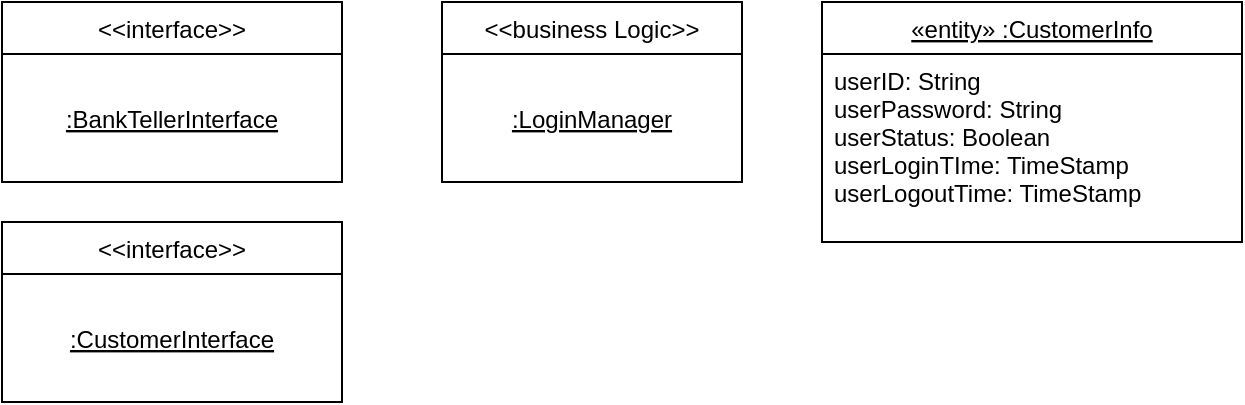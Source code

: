 <mxfile version="14.6.13" type="device" pages="8"><diagram id="q9_lMAYKPSnrFSd-5uEd" name="Login_2a"><mxGraphModel dx="1264" dy="592" grid="1" gridSize="10" guides="1" tooltips="1" connect="1" arrows="1" fold="1" page="1" pageScale="1" pageWidth="850" pageHeight="1100" math="0" shadow="0"><root><mxCell id="0"/><mxCell id="1" parent="0"/><mxCell id="B_rztP5OVSgJoJuZUQ63-2" value="&lt;&lt;interface&gt;&gt;" style="swimlane;fontStyle=0;childLayout=stackLayout;horizontal=1;startSize=26;fillColor=none;horizontalStack=0;resizeParent=1;resizeParentMax=0;resizeLast=0;collapsible=1;marginBottom=0;" parent="1" vertex="1"><mxGeometry x="90" y="280" width="170" height="90" as="geometry"/></mxCell><mxCell id="B_rztP5OVSgJoJuZUQ63-4" value=":BankTellerInterface" style="text;strokeColor=none;fillColor=none;align=center;verticalAlign=middle;spacingLeft=4;spacingRight=4;overflow=hidden;rotatable=0;points=[[0,0.5],[1,0.5]];portConstraint=eastwest;fontStyle=4" parent="B_rztP5OVSgJoJuZUQ63-2" vertex="1"><mxGeometry y="26" width="170" height="64" as="geometry"/></mxCell><mxCell id="B_rztP5OVSgJoJuZUQ63-5" value="&lt;&lt;business Logic&gt;&gt;" style="swimlane;fontStyle=0;childLayout=stackLayout;horizontal=1;startSize=26;fillColor=none;horizontalStack=0;resizeParent=1;resizeParentMax=0;resizeLast=0;collapsible=1;marginBottom=0;" parent="1" vertex="1"><mxGeometry x="310" y="280" width="150" height="90" as="geometry"/></mxCell><mxCell id="B_rztP5OVSgJoJuZUQ63-6" value=":LoginManager" style="text;strokeColor=none;fillColor=none;align=center;verticalAlign=middle;spacingLeft=4;spacingRight=4;overflow=hidden;rotatable=0;points=[[0,0.5],[1,0.5]];portConstraint=eastwest;fontStyle=4" parent="B_rztP5OVSgJoJuZUQ63-5" vertex="1"><mxGeometry y="26" width="150" height="64" as="geometry"/></mxCell><mxCell id="zvql-puepxwfWaxp3Ulm-2" value="&lt;&lt;interface&gt;&gt;" style="swimlane;fontStyle=0;childLayout=stackLayout;horizontal=1;startSize=26;fillColor=none;horizontalStack=0;resizeParent=1;resizeParentMax=0;resizeLast=0;collapsible=1;marginBottom=0;" parent="1" vertex="1"><mxGeometry x="90" y="390" width="170" height="90" as="geometry"/></mxCell><mxCell id="zvql-puepxwfWaxp3Ulm-3" value=":CustomerInterface" style="text;strokeColor=none;fillColor=none;align=center;verticalAlign=middle;spacingLeft=4;spacingRight=4;overflow=hidden;rotatable=0;points=[[0,0.5],[1,0.5]];portConstraint=eastwest;fontStyle=4" parent="zvql-puepxwfWaxp3Ulm-2" vertex="1"><mxGeometry y="26" width="170" height="64" as="geometry"/></mxCell><mxCell id="5Cre98FkS3yio2dEXiVw-1" value="«entity» :CustomerInfo" style="swimlane;fontStyle=4;childLayout=stackLayout;horizontal=1;startSize=26;fillColor=none;horizontalStack=0;resizeParent=1;resizeParentMax=0;resizeLast=0;collapsible=1;marginBottom=0;" parent="1" vertex="1"><mxGeometry x="500" y="280" width="210" height="120" as="geometry"/></mxCell><mxCell id="5Cre98FkS3yio2dEXiVw-2" value="userID: String&#10;userPassword: String&#10;userStatus: Boolean&#10;userLoginTIme: TimeStamp&#10;userLogoutTime: TimeStamp" style="text;strokeColor=none;fillColor=none;align=left;verticalAlign=top;spacingLeft=4;spacingRight=4;overflow=hidden;rotatable=0;points=[[0,0.5],[1,0.5]];portConstraint=eastwest;" parent="5Cre98FkS3yio2dEXiVw-1" vertex="1"><mxGeometry y="26" width="210" height="94" as="geometry"/></mxCell></root></mxGraphModel></diagram><diagram name="Login_2b" id="RIJsK9phOTI_qUVl01qp"><mxGraphModel dx="1264" dy="592" grid="1" gridSize="10" guides="1" tooltips="1" connect="1" arrows="1" fold="1" page="1" pageScale="1" pageWidth="850" pageHeight="1100" math="0" shadow="0"><root><mxCell id="lGANK0DYPwbAcPM86zpS-0"/><mxCell id="lGANK0DYPwbAcPM86zpS-1" parent="lGANK0DYPwbAcPM86zpS-0"/><mxCell id="lGANK0DYPwbAcPM86zpS-2" value="&lt;&lt;interface&gt;&gt;" style="swimlane;fontStyle=0;childLayout=stackLayout;horizontal=1;startSize=26;fillColor=none;horizontalStack=0;resizeParent=1;resizeParentMax=0;resizeLast=0;collapsible=1;marginBottom=0;" parent="lGANK0DYPwbAcPM86zpS-1" vertex="1"><mxGeometry x="90" y="280" width="170" height="90" as="geometry"/></mxCell><mxCell id="lGANK0DYPwbAcPM86zpS-3" value=":BankTellerInterface" style="text;strokeColor=none;fillColor=none;align=center;verticalAlign=middle;spacingLeft=4;spacingRight=4;overflow=hidden;rotatable=0;points=[[0,0.5],[1,0.5]];portConstraint=eastwest;fontStyle=4" parent="lGANK0DYPwbAcPM86zpS-2" vertex="1"><mxGeometry y="26" width="170" height="64" as="geometry"/></mxCell><mxCell id="lGANK0DYPwbAcPM86zpS-4" value="&lt;&lt;business Logic&gt;&gt;" style="swimlane;fontStyle=0;childLayout=stackLayout;horizontal=1;startSize=26;fillColor=none;horizontalStack=0;resizeParent=1;resizeParentMax=0;resizeLast=0;collapsible=1;marginBottom=0;" parent="lGANK0DYPwbAcPM86zpS-1" vertex="1"><mxGeometry x="310" y="280" width="150" height="90" as="geometry"/></mxCell><mxCell id="lGANK0DYPwbAcPM86zpS-5" value=":LoginManager" style="text;strokeColor=none;fillColor=none;align=center;verticalAlign=middle;spacingLeft=4;spacingRight=4;overflow=hidden;rotatable=0;points=[[0,0.5],[1,0.5]];portConstraint=eastwest;fontStyle=4" parent="lGANK0DYPwbAcPM86zpS-4" vertex="1"><mxGeometry y="26" width="150" height="64" as="geometry"/></mxCell><mxCell id="lGANK0DYPwbAcPM86zpS-6" value="&lt;&lt;interface&gt;&gt;" style="swimlane;fontStyle=0;childLayout=stackLayout;horizontal=1;startSize=26;fillColor=none;horizontalStack=0;resizeParent=1;resizeParentMax=0;resizeLast=0;collapsible=1;marginBottom=0;" parent="lGANK0DYPwbAcPM86zpS-1" vertex="1"><mxGeometry x="90" y="390" width="170" height="90" as="geometry"/></mxCell><mxCell id="lGANK0DYPwbAcPM86zpS-7" value=":CustomerInterface" style="text;strokeColor=none;fillColor=none;align=center;verticalAlign=middle;spacingLeft=4;spacingRight=4;overflow=hidden;rotatable=0;points=[[0,0.5],[1,0.5]];portConstraint=eastwest;fontStyle=4" parent="lGANK0DYPwbAcPM86zpS-6" vertex="1"><mxGeometry y="26" width="170" height="64" as="geometry"/></mxCell><mxCell id="lGANK0DYPwbAcPM86zpS-8" value="«entity» :CustomerAccountInfo" style="swimlane;fontStyle=4;childLayout=stackLayout;horizontal=1;startSize=26;fillColor=none;horizontalStack=0;resizeParent=1;resizeParentMax=0;resizeLast=0;collapsible=1;marginBottom=0;" parent="lGANK0DYPwbAcPM86zpS-1" vertex="1"><mxGeometry x="500" y="280" width="210" height="76" as="geometry"/></mxCell><mxCell id="lGANK0DYPwbAcPM86zpS-9" value="userID: String" style="text;strokeColor=none;fillColor=none;align=left;verticalAlign=top;spacingLeft=4;spacingRight=4;overflow=hidden;rotatable=0;points=[[0,0.5],[1,0.5]];portConstraint=eastwest;" parent="lGANK0DYPwbAcPM86zpS-8" vertex="1"><mxGeometry y="26" width="210" height="50" as="geometry"/></mxCell><mxCell id="lGANK0DYPwbAcPM86zpS-12" value="&lt;&lt;security&gt;&gt;" style="swimlane;fontStyle=0;childLayout=stackLayout;horizontal=1;startSize=26;fillColor=none;horizontalStack=0;resizeParent=1;resizeParentMax=0;resizeLast=0;collapsible=1;marginBottom=0;" parent="lGANK0DYPwbAcPM86zpS-1" vertex="1"><mxGeometry x="280" y="530" width="170" height="90" as="geometry"/></mxCell><mxCell id="lGANK0DYPwbAcPM86zpS-13" value=":MaliciousAdRemover" style="text;strokeColor=none;fillColor=none;align=center;verticalAlign=middle;spacingLeft=4;spacingRight=4;overflow=hidden;rotatable=0;points=[[0,0.5],[1,0.5]];portConstraint=eastwest;fontStyle=4" parent="lGANK0DYPwbAcPM86zpS-12" vertex="1"><mxGeometry y="26" width="170" height="64" as="geometry"/></mxCell><mxCell id="lGANK0DYPwbAcPM86zpS-14" value="&lt;&lt;security&gt;&gt;" style="swimlane;fontStyle=0;childLayout=stackLayout;horizontal=1;startSize=26;fillColor=none;horizontalStack=0;resizeParent=1;resizeParentMax=0;resizeLast=0;collapsible=1;marginBottom=0;" parent="lGANK0DYPwbAcPM86zpS-1" vertex="1"><mxGeometry x="470" y="530" width="170" height="90" as="geometry"/></mxCell><mxCell id="lGANK0DYPwbAcPM86zpS-15" value=":SecureLoginButton" style="text;strokeColor=none;fillColor=none;align=center;verticalAlign=middle;spacingLeft=4;spacingRight=4;overflow=hidden;rotatable=0;points=[[0,0.5],[1,0.5]];portConstraint=eastwest;fontStyle=4" parent="lGANK0DYPwbAcPM86zpS-14" vertex="1"><mxGeometry y="26" width="170" height="64" as="geometry"/></mxCell><mxCell id="lGANK0DYPwbAcPM86zpS-16" value="&lt;&lt;security&gt;&gt;" style="swimlane;fontStyle=0;childLayout=stackLayout;horizontal=1;startSize=26;fillColor=none;horizontalStack=0;resizeParent=1;resizeParentMax=0;resizeLast=0;collapsible=1;marginBottom=0;" parent="lGANK0DYPwbAcPM86zpS-1" vertex="1"><mxGeometry x="90" y="650" width="170" height="90" as="geometry"/></mxCell><mxCell id="lGANK0DYPwbAcPM86zpS-17" value=":TwoPointVerification" style="text;strokeColor=none;fillColor=none;align=center;verticalAlign=middle;spacingLeft=4;spacingRight=4;overflow=hidden;rotatable=0;points=[[0,0.5],[1,0.5]];portConstraint=eastwest;fontStyle=4" parent="lGANK0DYPwbAcPM86zpS-16" vertex="1"><mxGeometry y="26" width="170" height="64" as="geometry"/></mxCell><mxCell id="lGANK0DYPwbAcPM86zpS-18" value="&lt;&lt;security&gt;&gt;" style="swimlane;fontStyle=0;childLayout=stackLayout;horizontal=1;startSize=26;fillColor=none;horizontalStack=0;resizeParent=1;resizeParentMax=0;resizeLast=0;collapsible=1;marginBottom=0;" parent="lGANK0DYPwbAcPM86zpS-1" vertex="1"><mxGeometry x="280" y="650" width="170" height="90" as="geometry"/></mxCell><mxCell id="lGANK0DYPwbAcPM86zpS-19" value=":MalwareDetector" style="text;strokeColor=none;fillColor=none;align=center;verticalAlign=middle;spacingLeft=4;spacingRight=4;overflow=hidden;rotatable=0;points=[[0,0.5],[1,0.5]];portConstraint=eastwest;fontStyle=4" parent="lGANK0DYPwbAcPM86zpS-18" vertex="1"><mxGeometry y="26" width="170" height="64" as="geometry"/></mxCell><mxCell id="lGANK0DYPwbAcPM86zpS-20" value="&lt;&lt;security&gt;&gt;" style="swimlane;fontStyle=0;childLayout=stackLayout;horizontal=1;startSize=26;fillColor=none;horizontalStack=0;resizeParent=1;resizeParentMax=0;resizeLast=0;collapsible=1;marginBottom=0;" parent="lGANK0DYPwbAcPM86zpS-1" vertex="1"><mxGeometry x="470" y="650" width="170" height="90" as="geometry"/></mxCell><mxCell id="lGANK0DYPwbAcPM86zpS-21" value=":Encryption" style="text;strokeColor=none;fillColor=none;align=center;verticalAlign=middle;spacingLeft=4;spacingRight=4;overflow=hidden;rotatable=0;points=[[0,0.5],[1,0.5]];portConstraint=eastwest;fontStyle=4" parent="lGANK0DYPwbAcPM86zpS-20" vertex="1"><mxGeometry y="26" width="170" height="64" as="geometry"/></mxCell><mxCell id="lGANK0DYPwbAcPM86zpS-22" value="&lt;&lt;security&gt;&gt;" style="swimlane;fontStyle=0;childLayout=stackLayout;horizontal=1;startSize=26;fillColor=none;horizontalStack=0;resizeParent=1;resizeParentMax=0;resizeLast=0;collapsible=1;marginBottom=0;" parent="lGANK0DYPwbAcPM86zpS-1" vertex="1"><mxGeometry x="90" y="770" width="170" height="90" as="geometry"/></mxCell><mxCell id="lGANK0DYPwbAcPM86zpS-23" value=":TemporaryLockOut" style="text;strokeColor=none;fillColor=none;align=center;verticalAlign=middle;spacingLeft=4;spacingRight=4;overflow=hidden;rotatable=0;points=[[0,0.5],[1,0.5]];portConstraint=eastwest;fontStyle=4" parent="lGANK0DYPwbAcPM86zpS-22" vertex="1"><mxGeometry y="26" width="170" height="64" as="geometry"/></mxCell><mxCell id="YkAUsEFJa61st_p_zXp3-0" value="&lt;&lt;security&gt;&gt;" style="swimlane;fontStyle=0;childLayout=stackLayout;horizontal=1;startSize=26;fillColor=none;horizontalStack=0;resizeParent=1;resizeParentMax=0;resizeLast=0;collapsible=1;marginBottom=0;" parent="lGANK0DYPwbAcPM86zpS-1" vertex="1"><mxGeometry x="280" y="771" width="170" height="90" as="geometry"/></mxCell><mxCell id="YkAUsEFJa61st_p_zXp3-1" value=":Decryption" style="text;strokeColor=none;fillColor=none;align=center;verticalAlign=middle;spacingLeft=4;spacingRight=4;overflow=hidden;rotatable=0;points=[[0,0.5],[1,0.5]];portConstraint=eastwest;fontStyle=4" parent="YkAUsEFJa61st_p_zXp3-0" vertex="1"><mxGeometry y="26" width="170" height="64" as="geometry"/></mxCell></root></mxGraphModel></diagram><diagram name="Login_3a" id="SZZhk1lN1qnnrcoIRsSi"><mxGraphModel dx="1331" dy="623" grid="1" gridSize="10" guides="1" tooltips="1" connect="1" arrows="1" fold="1" page="1" pageScale="1" pageWidth="850" pageHeight="1100" math="0" shadow="0"><root><mxCell id="lSOOZWap3Qsv3ztAaO5y-0"/><mxCell id="lSOOZWap3Qsv3ztAaO5y-1" parent="lSOOZWap3Qsv3ztAaO5y-0"/><mxCell id="AD1Xs2TYro8RaToy1dsQ-24" value="M7: Authorize Access to Account" style="edgeStyle=orthogonalEdgeStyle;rounded=0;orthogonalLoop=1;jettySize=auto;html=1;exitX=0.597;exitY=0.013;exitDx=0;exitDy=0;exitPerimeter=0;" parent="lSOOZWap3Qsv3ztAaO5y-1" source="lSOOZWap3Qsv3ztAaO5y-4" edge="1"><mxGeometry x="-0.332" y="-15" relative="1" as="geometry"><mxPoint x="580" y="110" as="targetPoint"/><Array as="points"><mxPoint x="580" y="110"/></Array><mxPoint as="offset"/></mxGeometry></mxCell><mxCell id="lSOOZWap3Qsv3ztAaO5y-4" value="&lt;&lt;business Logic&gt;&gt;" style="swimlane;fontStyle=0;childLayout=stackLayout;horizontal=1;startSize=26;fillColor=none;horizontalStack=0;resizeParent=1;resizeParentMax=0;resizeLast=0;collapsible=1;marginBottom=0;" parent="lSOOZWap3Qsv3ztAaO5y-1" vertex="1"><mxGeometry x="490" y="300" width="150" height="90" as="geometry"/></mxCell><mxCell id="lSOOZWap3Qsv3ztAaO5y-5" value=":LoginManager" style="text;strokeColor=none;fillColor=none;align=center;verticalAlign=middle;spacingLeft=4;spacingRight=4;overflow=hidden;rotatable=0;points=[[0,0.5],[1,0.5]];portConstraint=eastwest;fontStyle=4" parent="lSOOZWap3Qsv3ztAaO5y-4" vertex="1"><mxGeometry y="26" width="150" height="64" as="geometry"/></mxCell><mxCell id="AD1Xs2TYro8RaToy1dsQ-3" value="M1: Selects login" style="edgeStyle=orthogonalEdgeStyle;rounded=0;orthogonalLoop=1;jettySize=auto;html=1;exitX=0.5;exitY=0;exitDx=0;exitDy=0;exitPerimeter=0;" parent="lSOOZWap3Qsv3ztAaO5y-1" source="lSOOZWap3Qsv3ztAaO5y-10" edge="1"><mxGeometry relative="1" as="geometry"><mxPoint x="175" y="65" as="sourcePoint"/><mxPoint x="479" y="45" as="targetPoint"/><Array as="points"><mxPoint x="175" y="45"/></Array></mxGeometry></mxCell><mxCell id="lSOOZWap3Qsv3ztAaO5y-10" value="Customer" style="shape=umlActor;verticalLabelPosition=bottom;verticalAlign=top;html=1;outlineConnect=0;align=center;" parent="lSOOZWap3Qsv3ztAaO5y-1" vertex="1"><mxGeometry x="160" y="35" width="30" height="60" as="geometry"/></mxCell><mxCell id="uQWJQ0tCWiQ0CoyeGZLq-2" value="&lt;&lt;interface&gt;&gt;" style="swimlane;fontStyle=0;childLayout=stackLayout;horizontal=1;startSize=26;fillColor=none;horizontalStack=0;resizeParent=1;resizeParentMax=0;resizeLast=0;collapsible=1;marginBottom=0;" parent="lSOOZWap3Qsv3ztAaO5y-1" vertex="1"><mxGeometry x="481.19" y="540" width="170" height="90" as="geometry"/></mxCell><mxCell id="uQWJQ0tCWiQ0CoyeGZLq-3" value=":BankTellerInterface" style="text;strokeColor=none;fillColor=none;align=center;verticalAlign=middle;spacingLeft=4;spacingRight=4;overflow=hidden;rotatable=0;points=[[0,0.5],[1,0.5]];portConstraint=eastwest;fontStyle=4" parent="uQWJQ0tCWiQ0CoyeGZLq-2" vertex="1"><mxGeometry y="26" width="170" height="64" as="geometry"/></mxCell><mxCell id="AD1Xs2TYro8RaToy1dsQ-9" value="M4: Customer ID and password" style="edgeStyle=orthogonalEdgeStyle;rounded=0;orthogonalLoop=1;jettySize=auto;html=1;entryX=0.112;entryY=0.022;entryDx=0;entryDy=0;entryPerimeter=0;exitX=0.148;exitY=1.016;exitDx=0;exitDy=0;exitPerimeter=0;" parent="lSOOZWap3Qsv3ztAaO5y-1" source="AD1Xs2TYro8RaToy1dsQ-2" target="lSOOZWap3Qsv3ztAaO5y-4" edge="1"><mxGeometry relative="1" as="geometry"><Array as="points"/></mxGeometry></mxCell><mxCell id="AD1Xs2TYro8RaToy1dsQ-1" value="&lt;&lt;interface&gt;&gt;" style="swimlane;fontStyle=0;childLayout=stackLayout;horizontal=1;startSize=26;fillColor=none;horizontalStack=0;resizeParent=1;resizeParentMax=0;resizeLast=0;collapsible=1;marginBottom=0;" parent="lSOOZWap3Qsv3ztAaO5y-1" vertex="1"><mxGeometry x="480" y="20" width="170" height="90" as="geometry"/></mxCell><mxCell id="AD1Xs2TYro8RaToy1dsQ-2" value=":CustomerInterface" style="text;strokeColor=none;fillColor=none;align=center;verticalAlign=middle;spacingLeft=4;spacingRight=4;overflow=hidden;rotatable=0;points=[[0,0.5],[1,0.5]];portConstraint=eastwest;fontStyle=4" parent="AD1Xs2TYro8RaToy1dsQ-1" vertex="1"><mxGeometry y="26" width="170" height="64" as="geometry"/></mxCell><mxCell id="AD1Xs2TYro8RaToy1dsQ-4" value="" style="edgeStyle=orthogonalEdgeStyle;rounded=0;orthogonalLoop=1;jettySize=auto;html=1;exitX=0.007;exitY=0.191;exitDx=0;exitDy=0;exitPerimeter=0;" parent="lSOOZWap3Qsv3ztAaO5y-1" source="AD1Xs2TYro8RaToy1dsQ-2" edge="1"><mxGeometry relative="1" as="geometry"><mxPoint x="190" y="55" as="targetPoint"/><Array as="points"><mxPoint x="440" y="58"/><mxPoint x="440" y="55"/></Array></mxGeometry></mxCell><mxCell id="AD1Xs2TYro8RaToy1dsQ-5" value="M2: Prompt ID and Password" style="edgeLabel;html=1;align=center;verticalAlign=middle;resizable=0;points=[];" parent="AD1Xs2TYro8RaToy1dsQ-4" vertex="1" connectable="0"><mxGeometry x="0.185" y="4" relative="1" as="geometry"><mxPoint as="offset"/></mxGeometry></mxCell><mxCell id="AD1Xs2TYro8RaToy1dsQ-6" value="M3: Customer inputs ID and Password" style="edgeStyle=orthogonalEdgeStyle;rounded=0;orthogonalLoop=1;jettySize=auto;html=1;entryX=-0.009;entryY=0.328;entryDx=0;entryDy=0;entryPerimeter=0;" parent="lSOOZWap3Qsv3ztAaO5y-1" edge="1"><mxGeometry relative="1" as="geometry"><mxPoint x="190" y="77" as="sourcePoint"/><mxPoint x="480" y="77.002" as="targetPoint"/><Array as="points"><mxPoint x="190" y="75"/><mxPoint x="343" y="75"/><mxPoint x="343" y="77"/></Array></mxGeometry></mxCell><mxCell id="AD1Xs2TYro8RaToy1dsQ-12" value="M5: Request Access to account" style="edgeStyle=orthogonalEdgeStyle;rounded=0;orthogonalLoop=1;jettySize=auto;html=1;exitX=1;exitY=0.5;exitDx=0;exitDy=0;" parent="lSOOZWap3Qsv3ztAaO5y-1" source="lSOOZWap3Qsv3ztAaO5y-5" edge="1"><mxGeometry x="0.103" relative="1" as="geometry"><mxPoint x="857" y="340" as="targetPoint"/><Array as="points"><mxPoint x="640" y="340"/><mxPoint x="857" y="340"/></Array><mxPoint as="offset"/></mxGeometry></mxCell><mxCell id="AD1Xs2TYro8RaToy1dsQ-13" value="«entity» :CustomerInfo" style="swimlane;fontStyle=4;childLayout=stackLayout;horizontal=1;startSize=26;fillColor=none;horizontalStack=0;resizeParent=1;resizeParentMax=0;resizeLast=0;collapsible=1;marginBottom=0;" parent="lSOOZWap3Qsv3ztAaO5y-1" vertex="1"><mxGeometry x="860" y="330" width="210" height="130" as="geometry"/></mxCell><mxCell id="AD1Xs2TYro8RaToy1dsQ-14" value="userID: String&#10;userPassword: String&#10;userStatus: Boolean&#10;userLoginTIme: TimeStamp&#10;userLogoutTime: TimeStamp" style="text;strokeColor=none;fillColor=none;align=left;verticalAlign=top;spacingLeft=4;spacingRight=4;overflow=hidden;rotatable=0;points=[[0,0.5],[1,0.5]];portConstraint=eastwest;" parent="AD1Xs2TYro8RaToy1dsQ-13" vertex="1"><mxGeometry y="26" width="210" height="104" as="geometry"/></mxCell><mxCell id="AD1Xs2TYro8RaToy1dsQ-22" value="M6: User ID available" style="edgeStyle=orthogonalEdgeStyle;rounded=0;orthogonalLoop=1;jettySize=auto;html=1;exitX=0.002;exitY=0.184;exitDx=0;exitDy=0;exitPerimeter=0;" parent="lSOOZWap3Qsv3ztAaO5y-1" source="AD1Xs2TYro8RaToy1dsQ-14" edge="1"><mxGeometry relative="1" as="geometry"><mxPoint x="860" y="377" as="sourcePoint"/><mxPoint x="644" y="365" as="targetPoint"/></mxGeometry></mxCell><mxCell id="AD1Xs2TYro8RaToy1dsQ-27" value="M8: Show Welcome Screen" style="edgeStyle=orthogonalEdgeStyle;rounded=0;orthogonalLoop=1;jettySize=auto;html=1;exitX=-0.002;exitY=0.778;exitDx=0;exitDy=0;exitPerimeter=0;" parent="lSOOZWap3Qsv3ztAaO5y-1" source="AD1Xs2TYro8RaToy1dsQ-2" edge="1"><mxGeometry relative="1" as="geometry"><mxPoint x="190" y="95" as="targetPoint"/></mxGeometry></mxCell><mxCell id="AD1Xs2TYro8RaToy1dsQ-30" value="M1: Selects login" style="edgeStyle=orthogonalEdgeStyle;rounded=0;orthogonalLoop=1;jettySize=auto;html=1;exitX=0.5;exitY=0;exitDx=0;exitDy=0;exitPerimeter=0;" parent="lSOOZWap3Qsv3ztAaO5y-1" source="AD1Xs2TYro8RaToy1dsQ-31" edge="1"><mxGeometry relative="1" as="geometry"><mxPoint x="175" y="580" as="sourcePoint"/><mxPoint x="479" y="560" as="targetPoint"/><Array as="points"><mxPoint x="175" y="560"/></Array></mxGeometry></mxCell><mxCell id="AD1Xs2TYro8RaToy1dsQ-31" value="Bank Teller" style="shape=umlActor;verticalLabelPosition=bottom;verticalAlign=top;html=1;outlineConnect=0;align=center;" parent="lSOOZWap3Qsv3ztAaO5y-1" vertex="1"><mxGeometry x="160" y="550" width="30" height="60" as="geometry"/></mxCell><mxCell id="AD1Xs2TYro8RaToy1dsQ-32" value="" style="edgeStyle=orthogonalEdgeStyle;rounded=0;orthogonalLoop=1;jettySize=auto;html=1;exitX=0.007;exitY=0.191;exitDx=0;exitDy=0;exitPerimeter=0;" parent="lSOOZWap3Qsv3ztAaO5y-1" edge="1"><mxGeometry relative="1" as="geometry"><mxPoint x="481.19" y="573.224" as="sourcePoint"/><mxPoint x="190" y="570" as="targetPoint"/><Array as="points"><mxPoint x="440" y="573"/><mxPoint x="440" y="570"/></Array></mxGeometry></mxCell><mxCell id="AD1Xs2TYro8RaToy1dsQ-33" value="M2: Prompt ID and Password" style="edgeLabel;html=1;align=center;verticalAlign=middle;resizable=0;points=[];" parent="AD1Xs2TYro8RaToy1dsQ-32" vertex="1" connectable="0"><mxGeometry x="0.185" y="4" relative="1" as="geometry"><mxPoint as="offset"/></mxGeometry></mxCell><mxCell id="AD1Xs2TYro8RaToy1dsQ-34" value="M3: Bank Teller inputs ID and Password" style="edgeStyle=orthogonalEdgeStyle;rounded=0;orthogonalLoop=1;jettySize=auto;html=1;entryX=-0.009;entryY=0.328;entryDx=0;entryDy=0;entryPerimeter=0;" parent="lSOOZWap3Qsv3ztAaO5y-1" edge="1"><mxGeometry relative="1" as="geometry"><mxPoint x="190" y="592" as="sourcePoint"/><mxPoint x="480" y="592.002" as="targetPoint"/><Array as="points"><mxPoint x="190" y="590"/><mxPoint x="343" y="590"/><mxPoint x="343" y="592"/></Array></mxGeometry></mxCell><mxCell id="AD1Xs2TYro8RaToy1dsQ-35" value="M8: Show Welcome Screen" style="edgeStyle=orthogonalEdgeStyle;rounded=0;orthogonalLoop=1;jettySize=auto;html=1;exitX=-0.002;exitY=0.778;exitDx=0;exitDy=0;exitPerimeter=0;" parent="lSOOZWap3Qsv3ztAaO5y-1" edge="1"><mxGeometry relative="1" as="geometry"><mxPoint x="190" y="610" as="targetPoint"/><mxPoint x="479.66" y="610.792" as="sourcePoint"/><Array as="points"><mxPoint x="335.19" y="610"/></Array></mxGeometry></mxCell><mxCell id="U4Y58RBLj9gRZ6yWlcM0-0" value="M6A: ID or Password incorrect" style="edgeStyle=orthogonalEdgeStyle;rounded=0;orthogonalLoop=1;jettySize=auto;html=1;entryX=0.992;entryY=0.937;entryDx=0;entryDy=0;entryPerimeter=0;" parent="lSOOZWap3Qsv3ztAaO5y-1" target="lSOOZWap3Qsv3ztAaO5y-5" edge="1"><mxGeometry relative="1" as="geometry"><mxPoint x="860" y="386" as="sourcePoint"/><mxPoint x="653.6" y="386.368" as="targetPoint"/><Array as="points"/></mxGeometry></mxCell><mxCell id="K82h_iLYCHVtt6J8Abxc-2" value="M4: Bank Teller ID and password" style="endArrow=classic;html=1;exitX=0.115;exitY=0.036;exitDx=0;exitDy=0;exitPerimeter=0;" parent="lSOOZWap3Qsv3ztAaO5y-1" source="uQWJQ0tCWiQ0CoyeGZLq-2" edge="1"><mxGeometry x="0.412" width="50" height="50" relative="1" as="geometry"><mxPoint x="370" y="410" as="sourcePoint"/><mxPoint x="500" y="392" as="targetPoint"/><mxPoint as="offset"/></mxGeometry></mxCell><mxCell id="K82h_iLYCHVtt6J8Abxc-4" value="M7: Authorize Access to Account" style="endArrow=classic;html=1;exitX=0.5;exitY=1;exitDx=0;exitDy=0;entryX=0.5;entryY=0;entryDx=0;entryDy=0;" parent="lSOOZWap3Qsv3ztAaO5y-1" source="lSOOZWap3Qsv3ztAaO5y-4" target="uQWJQ0tCWiQ0CoyeGZLq-2" edge="1"><mxGeometry x="0.365" y="29" width="50" height="50" relative="1" as="geometry"><mxPoint x="550" y="430" as="sourcePoint"/><mxPoint x="579" y="448" as="targetPoint"/><mxPoint as="offset"/></mxGeometry></mxCell><mxCell id="K82h_iLYCHVtt6J8Abxc-7" value="M6A.1: Unauthorize Access to Account" style="endArrow=classic;html=1;exitX=0.5;exitY=1;exitDx=0;exitDy=0;entryX=0.5;entryY=0;entryDx=0;entryDy=0;" parent="lSOOZWap3Qsv3ztAaO5y-1" edge="1"><mxGeometry x="-0.065" y="19" width="50" height="50" relative="1" as="geometry"><mxPoint x="630" y="390" as="sourcePoint"/><mxPoint x="631.19" y="540" as="targetPoint"/><mxPoint as="offset"/></mxGeometry></mxCell><mxCell id="K82h_iLYCHVtt6J8Abxc-8" value="M6A.1: Unauthorize Access to Account" style="edgeStyle=orthogonalEdgeStyle;rounded=0;orthogonalLoop=1;jettySize=auto;html=1;exitX=0.597;exitY=0.013;exitDx=0;exitDy=0;exitPerimeter=0;" parent="lSOOZWap3Qsv3ztAaO5y-1" edge="1"><mxGeometry x="0.36" y="-20" relative="1" as="geometry"><mxPoint x="620" y="300.0" as="sourcePoint"/><mxPoint x="620" y="108.83" as="targetPoint"/><Array as="points"><mxPoint x="620" y="108.83"/></Array><mxPoint as="offset"/></mxGeometry></mxCell><mxCell id="K82h_iLYCHVtt6J8Abxc-10" value="M6A.2: Show Login Fail" style="edgeStyle=orthogonalEdgeStyle;rounded=0;orthogonalLoop=1;jettySize=auto;html=1;exitX=-0.002;exitY=0.778;exitDx=0;exitDy=0;exitPerimeter=0;" parent="lSOOZWap3Qsv3ztAaO5y-1" edge="1"><mxGeometry relative="1" as="geometry"><mxPoint x="194" y="625" as="targetPoint"/><mxPoint x="483.66" y="625.792" as="sourcePoint"/><Array as="points"><mxPoint x="339.19" y="625"/></Array></mxGeometry></mxCell><mxCell id="K82h_iLYCHVtt6J8Abxc-12" value="M6A.2: Show Login Fail" style="edgeStyle=orthogonalEdgeStyle;rounded=0;orthogonalLoop=1;jettySize=auto;html=1;exitX=-0.002;exitY=0.778;exitDx=0;exitDy=0;exitPerimeter=0;" parent="lSOOZWap3Qsv3ztAaO5y-1" edge="1"><mxGeometry relative="1" as="geometry"><mxPoint x="200.34" y="110" as="targetPoint"/><mxPoint x="490.0" y="110.792" as="sourcePoint"/><Array as="points"><mxPoint x="345.53" y="110"/></Array></mxGeometry></mxCell></root></mxGraphModel></diagram><diagram name="Login_3b" id="HbUdPCC-HDxYYMRw3Dz0"><mxGraphModel dx="2107" dy="2087" grid="1" gridSize="10" guides="1" tooltips="1" connect="1" arrows="1" fold="1" page="1" pageScale="1" pageWidth="850" pageHeight="1100" math="0" shadow="0"><root><mxCell id="BYkrdYDyzs8RNAAKrZzi-0"/><mxCell id="BYkrdYDyzs8RNAAKrZzi-1" parent="BYkrdYDyzs8RNAAKrZzi-0"/><mxCell id="BYkrdYDyzs8RNAAKrZzi-2" value="M7: Authorize Access to Account" style="edgeStyle=orthogonalEdgeStyle;rounded=0;orthogonalLoop=1;jettySize=auto;html=1;exitX=0.597;exitY=0.013;exitDx=0;exitDy=0;exitPerimeter=0;" parent="BYkrdYDyzs8RNAAKrZzi-1" source="BYkrdYDyzs8RNAAKrZzi-3" edge="1"><mxGeometry x="-0.674" y="-10" relative="1" as="geometry"><mxPoint x="580" y="110" as="targetPoint"/><Array as="points"><mxPoint x="580" y="110"/></Array><mxPoint as="offset"/></mxGeometry></mxCell><mxCell id="BYkrdYDyzs8RNAAKrZzi-3" value="&lt;&lt;business Logic&gt;&gt;" style="swimlane;fontStyle=0;childLayout=stackLayout;horizontal=1;startSize=26;fillColor=none;horizontalStack=0;resizeParent=1;resizeParentMax=0;resizeLast=0;collapsible=1;marginBottom=0;" parent="BYkrdYDyzs8RNAAKrZzi-1" vertex="1"><mxGeometry x="490" y="300" width="150" height="90" as="geometry"/></mxCell><mxCell id="BYkrdYDyzs8RNAAKrZzi-4" value=":LoginManager" style="text;strokeColor=none;fillColor=none;align=center;verticalAlign=middle;spacingLeft=4;spacingRight=4;overflow=hidden;rotatable=0;points=[[0,0.5],[1,0.5]];portConstraint=eastwest;fontStyle=4" parent="BYkrdYDyzs8RNAAKrZzi-3" vertex="1"><mxGeometry y="26" width="150" height="64" as="geometry"/></mxCell><mxCell id="BYkrdYDyzs8RNAAKrZzi-5" value="M1: Selects login" style="edgeStyle=orthogonalEdgeStyle;rounded=0;orthogonalLoop=1;jettySize=auto;html=1;exitX=0.5;exitY=0;exitDx=0;exitDy=0;exitPerimeter=0;" parent="BYkrdYDyzs8RNAAKrZzi-1" source="BYkrdYDyzs8RNAAKrZzi-6" edge="1"><mxGeometry relative="1" as="geometry"><mxPoint x="175" y="65" as="sourcePoint"/><mxPoint x="479" y="45" as="targetPoint"/><Array as="points"><mxPoint x="175" y="45"/></Array></mxGeometry></mxCell><mxCell id="NJacDZz0jOJ20bnVzA75-0" value="M6A.3: 3 times failed attempts on same account" style="edgeStyle=orthogonalEdgeStyle;rounded=0;orthogonalLoop=1;jettySize=auto;html=1;entryX=0.5;entryY=0;entryDx=0;entryDy=0;exitX=0;exitY=0;exitDx=0;exitDy=0;" parent="BYkrdYDyzs8RNAAKrZzi-1" source="BYkrdYDyzs8RNAAKrZzi-10" target="wTBLAf7VRHqHjfd3y_vo-0" edge="1"><mxGeometry relative="1" as="geometry"><mxPoint x="40" y="200" as="sourcePoint"/><Array as="points"><mxPoint x="40" y="20"/><mxPoint x="40" y="-300"/><mxPoint x="1275" y="-300"/></Array></mxGeometry></mxCell><mxCell id="BYkrdYDyzs8RNAAKrZzi-6" value="Customer" style="shape=umlActor;verticalLabelPosition=bottom;verticalAlign=top;html=1;outlineConnect=0;align=center;" parent="BYkrdYDyzs8RNAAKrZzi-1" vertex="1"><mxGeometry x="160" y="35" width="30" height="105" as="geometry"/></mxCell><mxCell id="BYkrdYDyzs8RNAAKrZzi-7" value="&lt;&lt;interface&gt;&gt;" style="swimlane;fontStyle=0;childLayout=stackLayout;horizontal=1;startSize=26;fillColor=none;horizontalStack=0;resizeParent=1;resizeParentMax=0;resizeLast=0;collapsible=1;marginBottom=0;" parent="BYkrdYDyzs8RNAAKrZzi-1" vertex="1"><mxGeometry x="481.19" y="540" width="170" height="90" as="geometry"/></mxCell><mxCell id="BYkrdYDyzs8RNAAKrZzi-8" value=":BankTellerInterface" style="text;strokeColor=none;fillColor=none;align=center;verticalAlign=middle;spacingLeft=4;spacingRight=4;overflow=hidden;rotatable=0;points=[[0,0.5],[1,0.5]];portConstraint=eastwest;fontStyle=4" parent="BYkrdYDyzs8RNAAKrZzi-7" vertex="1"><mxGeometry y="26" width="170" height="64" as="geometry"/></mxCell><mxCell id="BYkrdYDyzs8RNAAKrZzi-9" value="M4: Customer ID and password" style="edgeStyle=orthogonalEdgeStyle;rounded=0;orthogonalLoop=1;jettySize=auto;html=1;entryX=0.112;entryY=0.022;entryDx=0;entryDy=0;entryPerimeter=0;exitX=0.148;exitY=1.016;exitDx=0;exitDy=0;exitPerimeter=0;" parent="BYkrdYDyzs8RNAAKrZzi-1" source="BYkrdYDyzs8RNAAKrZzi-11" target="BYkrdYDyzs8RNAAKrZzi-3" edge="1"><mxGeometry x="0.356" relative="1" as="geometry"><Array as="points"/><mxPoint as="offset"/></mxGeometry></mxCell><mxCell id="-GOnRnjSjzn2QmlwEfT6-2" value="M1b: Check login button area" style="edgeStyle=orthogonalEdgeStyle;rounded=0;orthogonalLoop=1;jettySize=auto;html=1;exitX=0.75;exitY=0;exitDx=0;exitDy=0;entryX=0;entryY=0.5;entryDx=0;entryDy=0;" parent="BYkrdYDyzs8RNAAKrZzi-1" source="BYkrdYDyzs8RNAAKrZzi-10" target="-GOnRnjSjzn2QmlwEfT6-1" edge="1"><mxGeometry relative="1" as="geometry"><Array as="points"><mxPoint x="608" y="-50"/><mxPoint x="820" y="-50"/><mxPoint x="820" y="-102"/></Array></mxGeometry></mxCell><mxCell id="BYkrdYDyzs8RNAAKrZzi-10" value="&lt;&lt;interface&gt;&gt;" style="swimlane;fontStyle=0;childLayout=stackLayout;horizontal=1;startSize=26;fillColor=none;horizontalStack=0;resizeParent=1;resizeParentMax=0;resizeLast=0;collapsible=1;marginBottom=0;" parent="BYkrdYDyzs8RNAAKrZzi-1" vertex="1"><mxGeometry x="480" y="20" width="170" height="90" as="geometry"/></mxCell><mxCell id="BYkrdYDyzs8RNAAKrZzi-11" value=":CustomerInterface" style="text;strokeColor=none;fillColor=none;align=center;verticalAlign=middle;spacingLeft=4;spacingRight=4;overflow=hidden;rotatable=0;points=[[0,0.5],[1,0.5]];portConstraint=eastwest;fontStyle=4" parent="BYkrdYDyzs8RNAAKrZzi-10" vertex="1"><mxGeometry y="26" width="170" height="64" as="geometry"/></mxCell><mxCell id="BYkrdYDyzs8RNAAKrZzi-12" value="" style="edgeStyle=orthogonalEdgeStyle;rounded=0;orthogonalLoop=1;jettySize=auto;html=1;" parent="BYkrdYDyzs8RNAAKrZzi-1" edge="1"><mxGeometry relative="1" as="geometry"><mxPoint x="481" y="55" as="sourcePoint"/><mxPoint x="190" y="55" as="targetPoint"/><Array as="points"><mxPoint x="460" y="55"/><mxPoint x="460" y="55"/></Array></mxGeometry></mxCell><mxCell id="BYkrdYDyzs8RNAAKrZzi-13" value="M2: Prompt ID and Password" style="edgeLabel;html=1;align=center;verticalAlign=middle;resizable=0;points=[];" parent="BYkrdYDyzs8RNAAKrZzi-12" vertex="1" connectable="0"><mxGeometry x="0.185" y="4" relative="1" as="geometry"><mxPoint as="offset"/></mxGeometry></mxCell><mxCell id="BYkrdYDyzs8RNAAKrZzi-14" value="M3: Customer inputs ID and Password" style="edgeStyle=orthogonalEdgeStyle;rounded=0;orthogonalLoop=1;jettySize=auto;html=1;entryX=-0.009;entryY=0.328;entryDx=0;entryDy=0;entryPerimeter=0;" parent="BYkrdYDyzs8RNAAKrZzi-1" edge="1"><mxGeometry relative="1" as="geometry"><mxPoint x="190" y="77" as="sourcePoint"/><mxPoint x="480" y="77.002" as="targetPoint"/><Array as="points"><mxPoint x="190" y="75"/><mxPoint x="343" y="75"/><mxPoint x="343" y="77"/></Array></mxGeometry></mxCell><mxCell id="BYkrdYDyzs8RNAAKrZzi-15" value="M5: Request Access to account&lt;br&gt;(With user ID and pass)" style="edgeStyle=orthogonalEdgeStyle;rounded=0;orthogonalLoop=1;jettySize=auto;html=1;exitX=1;exitY=0.5;exitDx=0;exitDy=0;" parent="BYkrdYDyzs8RNAAKrZzi-1" source="BYkrdYDyzs8RNAAKrZzi-4" edge="1"><mxGeometry x="0.089" relative="1" as="geometry"><mxPoint x="857" y="340" as="targetPoint"/><Array as="points"><mxPoint x="640" y="340"/><mxPoint x="857" y="340"/></Array><mxPoint as="offset"/></mxGeometry></mxCell><mxCell id="BYkrdYDyzs8RNAAKrZzi-16" value="«entity» :CustomerInfo" style="swimlane;fontStyle=4;childLayout=stackLayout;horizontal=1;startSize=26;fillColor=none;horizontalStack=0;resizeParent=1;resizeParentMax=0;resizeLast=0;collapsible=1;marginBottom=0;" parent="BYkrdYDyzs8RNAAKrZzi-1" vertex="1"><mxGeometry x="860" y="330" width="210" height="150" as="geometry"/></mxCell><mxCell id="BYkrdYDyzs8RNAAKrZzi-17" value="userID: String&#10;userPassword: String&#10;userStatus: Boolean&#10;userLoginTIme: TimeStamp&#10;userLogoutTime: TimeStamp" style="text;strokeColor=none;fillColor=none;align=left;verticalAlign=top;spacingLeft=4;spacingRight=4;overflow=hidden;rotatable=0;points=[[0,0.5],[1,0.5]];portConstraint=eastwest;" parent="BYkrdYDyzs8RNAAKrZzi-16" vertex="1"><mxGeometry y="26" width="210" height="124" as="geometry"/></mxCell><mxCell id="BYkrdYDyzs8RNAAKrZzi-18" value="M6: User ID available" style="edgeStyle=orthogonalEdgeStyle;rounded=0;orthogonalLoop=1;jettySize=auto;html=1;exitX=0.002;exitY=0.184;exitDx=0;exitDy=0;exitPerimeter=0;" parent="BYkrdYDyzs8RNAAKrZzi-1" source="BYkrdYDyzs8RNAAKrZzi-17" edge="1"><mxGeometry relative="1" as="geometry"><mxPoint x="860" y="377" as="sourcePoint"/><mxPoint x="644" y="365" as="targetPoint"/></mxGeometry></mxCell><mxCell id="BYkrdYDyzs8RNAAKrZzi-19" value="M9: Show Welcome Screen" style="edgeStyle=orthogonalEdgeStyle;rounded=0;orthogonalLoop=1;jettySize=auto;html=1;exitX=-0.002;exitY=0.778;exitDx=0;exitDy=0;exitPerimeter=0;" parent="BYkrdYDyzs8RNAAKrZzi-1" edge="1"><mxGeometry relative="1" as="geometry"><mxPoint x="190" y="108" as="targetPoint"/><mxPoint x="479.66" y="108.792" as="sourcePoint"/><Array as="points"><mxPoint x="335" y="108"/></Array></mxGeometry></mxCell><mxCell id="BYkrdYDyzs8RNAAKrZzi-20" value="M1: Selects login" style="edgeStyle=orthogonalEdgeStyle;rounded=0;orthogonalLoop=1;jettySize=auto;html=1;exitX=0.5;exitY=0;exitDx=0;exitDy=0;exitPerimeter=0;" parent="BYkrdYDyzs8RNAAKrZzi-1" source="BYkrdYDyzs8RNAAKrZzi-21" edge="1"><mxGeometry relative="1" as="geometry"><mxPoint x="175" y="580" as="sourcePoint"/><mxPoint x="479" y="560" as="targetPoint"/><Array as="points"><mxPoint x="175" y="560"/></Array></mxGeometry></mxCell><mxCell id="BYkrdYDyzs8RNAAKrZzi-21" value="Bank Teller" style="shape=umlActor;verticalLabelPosition=bottom;verticalAlign=top;html=1;outlineConnect=0;align=center;" parent="BYkrdYDyzs8RNAAKrZzi-1" vertex="1"><mxGeometry x="160" y="550" width="30" height="60" as="geometry"/></mxCell><mxCell id="BYkrdYDyzs8RNAAKrZzi-22" value="" style="edgeStyle=orthogonalEdgeStyle;rounded=0;orthogonalLoop=1;jettySize=auto;html=1;exitX=0.007;exitY=0.191;exitDx=0;exitDy=0;exitPerimeter=0;" parent="BYkrdYDyzs8RNAAKrZzi-1" edge="1"><mxGeometry relative="1" as="geometry"><mxPoint x="481.19" y="573.224" as="sourcePoint"/><mxPoint x="190" y="570" as="targetPoint"/><Array as="points"><mxPoint x="440" y="573"/><mxPoint x="440" y="570"/></Array></mxGeometry></mxCell><mxCell id="BYkrdYDyzs8RNAAKrZzi-23" value="M2: Prompt ID and Password" style="edgeLabel;html=1;align=center;verticalAlign=middle;resizable=0;points=[];" parent="BYkrdYDyzs8RNAAKrZzi-22" vertex="1" connectable="0"><mxGeometry x="0.185" y="4" relative="1" as="geometry"><mxPoint as="offset"/></mxGeometry></mxCell><mxCell id="BYkrdYDyzs8RNAAKrZzi-24" value="M3: Bank Teller inputs ID and Password" style="edgeStyle=orthogonalEdgeStyle;rounded=0;orthogonalLoop=1;jettySize=auto;html=1;entryX=-0.009;entryY=0.328;entryDx=0;entryDy=0;entryPerimeter=0;" parent="BYkrdYDyzs8RNAAKrZzi-1" edge="1"><mxGeometry relative="1" as="geometry"><mxPoint x="190" y="592" as="sourcePoint"/><mxPoint x="480" y="592.002" as="targetPoint"/><Array as="points"><mxPoint x="190" y="590"/><mxPoint x="343" y="590"/><mxPoint x="343" y="592"/></Array></mxGeometry></mxCell><mxCell id="BYkrdYDyzs8RNAAKrZzi-25" value="M8: Show Welcome Screen" style="edgeStyle=orthogonalEdgeStyle;rounded=0;orthogonalLoop=1;jettySize=auto;html=1;exitX=-0.002;exitY=0.778;exitDx=0;exitDy=0;exitPerimeter=0;" parent="BYkrdYDyzs8RNAAKrZzi-1" edge="1"><mxGeometry relative="1" as="geometry"><mxPoint x="190" y="610" as="targetPoint"/><mxPoint x="479.66" y="610.792" as="sourcePoint"/><Array as="points"><mxPoint x="335.19" y="610"/></Array></mxGeometry></mxCell><mxCell id="BYkrdYDyzs8RNAAKrZzi-26" value="M6A: ID or Password incorrect" style="edgeStyle=orthogonalEdgeStyle;rounded=0;orthogonalLoop=1;jettySize=auto;html=1;entryX=0.992;entryY=0.937;entryDx=0;entryDy=0;entryPerimeter=0;" parent="BYkrdYDyzs8RNAAKrZzi-1" target="BYkrdYDyzs8RNAAKrZzi-4" edge="1"><mxGeometry relative="1" as="geometry"><mxPoint x="860" y="386" as="sourcePoint"/><mxPoint x="653.6" y="386.368" as="targetPoint"/><Array as="points"/></mxGeometry></mxCell><mxCell id="BYkrdYDyzs8RNAAKrZzi-27" value="M4: Bank Teller ID and password" style="endArrow=classic;html=1;exitX=0.115;exitY=0.036;exitDx=0;exitDy=0;exitPerimeter=0;" parent="BYkrdYDyzs8RNAAKrZzi-1" source="BYkrdYDyzs8RNAAKrZzi-7" edge="1"><mxGeometry x="0.412" width="50" height="50" relative="1" as="geometry"><mxPoint x="370" y="410" as="sourcePoint"/><mxPoint x="500" y="392" as="targetPoint"/><mxPoint as="offset"/></mxGeometry></mxCell><mxCell id="BYkrdYDyzs8RNAAKrZzi-28" value="M7: Authorize Access to Account" style="endArrow=classic;html=1;exitX=0.5;exitY=1;exitDx=0;exitDy=0;entryX=0.5;entryY=0;entryDx=0;entryDy=0;" parent="BYkrdYDyzs8RNAAKrZzi-1" source="BYkrdYDyzs8RNAAKrZzi-3" target="BYkrdYDyzs8RNAAKrZzi-7" edge="1"><mxGeometry x="0.365" y="29" width="50" height="50" relative="1" as="geometry"><mxPoint x="550" y="430" as="sourcePoint"/><mxPoint x="579" y="448" as="targetPoint"/><mxPoint as="offset"/></mxGeometry></mxCell><mxCell id="BYkrdYDyzs8RNAAKrZzi-29" value="M6A.1: Unauthorize Access to Account" style="endArrow=classic;html=1;exitX=0.5;exitY=1;exitDx=0;exitDy=0;entryX=0.5;entryY=0;entryDx=0;entryDy=0;" parent="BYkrdYDyzs8RNAAKrZzi-1" edge="1"><mxGeometry x="-0.065" y="19" width="50" height="50" relative="1" as="geometry"><mxPoint x="630" y="390" as="sourcePoint"/><mxPoint x="631.19" y="540" as="targetPoint"/><mxPoint as="offset"/></mxGeometry></mxCell><mxCell id="BYkrdYDyzs8RNAAKrZzi-30" value="M6A.1: Unauthorize Access to Account" style="edgeStyle=orthogonalEdgeStyle;rounded=0;orthogonalLoop=1;jettySize=auto;html=1;exitX=0.597;exitY=0.013;exitDx=0;exitDy=0;exitPerimeter=0;" parent="BYkrdYDyzs8RNAAKrZzi-1" edge="1"><mxGeometry x="-0.163" y="-20" relative="1" as="geometry"><mxPoint x="620" y="300.0" as="sourcePoint"/><mxPoint x="620" y="108.83" as="targetPoint"/><Array as="points"><mxPoint x="620" y="108.83"/></Array><mxPoint as="offset"/></mxGeometry></mxCell><mxCell id="BYkrdYDyzs8RNAAKrZzi-31" value="M6A.2: Show Login Fail" style="edgeStyle=orthogonalEdgeStyle;rounded=0;orthogonalLoop=1;jettySize=auto;html=1;exitX=-0.002;exitY=0.778;exitDx=0;exitDy=0;exitPerimeter=0;" parent="BYkrdYDyzs8RNAAKrZzi-1" edge="1"><mxGeometry relative="1" as="geometry"><mxPoint x="194" y="625" as="targetPoint"/><mxPoint x="483.66" y="625.792" as="sourcePoint"/><Array as="points"><mxPoint x="339.19" y="625"/></Array></mxGeometry></mxCell><mxCell id="BYkrdYDyzs8RNAAKrZzi-32" value="M6A.2: Show Login Fail" style="edgeStyle=orthogonalEdgeStyle;rounded=0;orthogonalLoop=1;jettySize=auto;html=1;exitX=0.016;exitY=1.037;exitDx=0;exitDy=0;exitPerimeter=0;" parent="BYkrdYDyzs8RNAAKrZzi-1" source="BYkrdYDyzs8RNAAKrZzi-11" edge="1"><mxGeometry relative="1" as="geometry"><mxPoint x="190" y="123" as="targetPoint"/><mxPoint x="490.0" y="123.792" as="sourcePoint"/><Array as="points"><mxPoint x="483" y="123"/></Array></mxGeometry></mxCell><mxCell id="2D8iSXnF2BjuFGzjf7FW-0" value="&lt;&lt;security&gt;&gt;" style="swimlane;fontStyle=0;childLayout=stackLayout;horizontal=1;startSize=26;fillColor=none;horizontalStack=0;resizeParent=1;resizeParentMax=0;resizeLast=0;collapsible=1;marginBottom=0;" parent="BYkrdYDyzs8RNAAKrZzi-1" vertex="1"><mxGeometry x="480" y="-160" width="170" height="90" as="geometry"/></mxCell><mxCell id="2D8iSXnF2BjuFGzjf7FW-1" value=":MaliciousAdRemover" style="text;strokeColor=none;fillColor=none;align=center;verticalAlign=middle;spacingLeft=4;spacingRight=4;overflow=hidden;rotatable=0;points=[[0,0.5],[1,0.5]];portConstraint=eastwest;fontStyle=4" parent="2D8iSXnF2BjuFGzjf7FW-0" vertex="1"><mxGeometry y="26" width="170" height="64" as="geometry"/></mxCell><mxCell id="2D8iSXnF2BjuFGzjf7FW-2" value="M1a: Screen the random ads on homepage" style="endArrow=classic;html=1;entryX=0.242;entryY=1.037;entryDx=0;entryDy=0;entryPerimeter=0;" parent="BYkrdYDyzs8RNAAKrZzi-1" target="2D8iSXnF2BjuFGzjf7FW-1" edge="1"><mxGeometry width="50" height="50" relative="1" as="geometry"><mxPoint x="520" y="20" as="sourcePoint"/><mxPoint x="570" y="-30" as="targetPoint"/></mxGeometry></mxCell><mxCell id="2D8iSXnF2BjuFGzjf7FW-3" value="M1a.1: Malicious ads removed" style="endArrow=classic;html=1;entryX=0.68;entryY=0.022;entryDx=0;entryDy=0;entryPerimeter=0;" parent="BYkrdYDyzs8RNAAKrZzi-1" edge="1"><mxGeometry x="0.505" width="50" height="50" relative="1" as="geometry"><mxPoint x="596" y="-67" as="sourcePoint"/><mxPoint x="595.6" y="21.98" as="targetPoint"/><mxPoint as="offset"/></mxGeometry></mxCell><mxCell id="5S9-SPSPTEm6Y9qq6oEJ-0" value="&lt;&lt;security&gt;&gt;" style="swimlane;fontStyle=0;childLayout=stackLayout;horizontal=1;startSize=26;fillColor=none;horizontalStack=0;resizeParent=1;resizeParentMax=0;resizeLast=0;collapsible=1;marginBottom=0;" parent="BYkrdYDyzs8RNAAKrZzi-1" vertex="1"><mxGeometry x="854" y="20" width="170" height="90" as="geometry"/></mxCell><mxCell id="5S9-SPSPTEm6Y9qq6oEJ-1" value=":TwoPointVerfication" style="text;strokeColor=none;fillColor=none;align=center;verticalAlign=middle;spacingLeft=4;spacingRight=4;overflow=hidden;rotatable=0;points=[[0,0.5],[1,0.5]];portConstraint=eastwest;fontStyle=4" parent="5S9-SPSPTEm6Y9qq6oEJ-0" vertex="1"><mxGeometry y="26" width="170" height="64" as="geometry"/></mxCell><mxCell id="rPYCE1GaNuZqxiWDbphd-0" value="" style="edgeStyle=orthogonalEdgeStyle;rounded=0;orthogonalLoop=1;jettySize=auto;html=1;entryX=0.75;entryY=0.1;entryDx=0;entryDy=0;entryPerimeter=0;" parent="BYkrdYDyzs8RNAAKrZzi-1" target="BYkrdYDyzs8RNAAKrZzi-6" edge="1"><mxGeometry relative="1" as="geometry"><mxPoint x="850" y="53" as="sourcePoint"/><mxPoint x="538.81" y="50" as="targetPoint"/><Array as="points"><mxPoint x="789" y="53"/><mxPoint x="789" y="-200"/><mxPoint x="183" y="-200"/></Array></mxGeometry></mxCell><mxCell id="rPYCE1GaNuZqxiWDbphd-1" value="M7.2 Generate and Send One-Time Password via cell" style="edgeLabel;html=1;align=center;verticalAlign=middle;resizable=0;points=[];" parent="rPYCE1GaNuZqxiWDbphd-0" vertex="1" connectable="0"><mxGeometry x="0.185" y="4" relative="1" as="geometry"><mxPoint as="offset"/></mxGeometry></mxCell><mxCell id="rPYCE1GaNuZqxiWDbphd-2" value="M7.1 Initiate secondary verification" style="endArrow=classic;html=1;entryX=0;entryY=0.5;entryDx=0;entryDy=0;" parent="BYkrdYDyzs8RNAAKrZzi-1" target="5S9-SPSPTEm6Y9qq6oEJ-1" edge="1"><mxGeometry width="50" height="50" relative="1" as="geometry"><mxPoint x="650" y="78" as="sourcePoint"/><mxPoint x="700" y="35" as="targetPoint"/></mxGeometry></mxCell><mxCell id="rPYCE1GaNuZqxiWDbphd-6" value="M8: Customer inputs OTP" style="edgeStyle=orthogonalEdgeStyle;rounded=0;orthogonalLoop=1;jettySize=auto;html=1;entryX=-0.009;entryY=0.328;entryDx=0;entryDy=0;entryPerimeter=0;" parent="BYkrdYDyzs8RNAAKrZzi-1" edge="1"><mxGeometry relative="1" as="geometry"><mxPoint x="191" y="91" as="sourcePoint"/><mxPoint x="481" y="91.002" as="targetPoint"/><Array as="points"><mxPoint x="191" y="89"/><mxPoint x="344" y="89"/><mxPoint x="344" y="91"/></Array></mxGeometry></mxCell><mxCell id="rPYCE1GaNuZqxiWDbphd-7" value="M8.1 One-Time Password" style="endArrow=classic;html=1;entryX=0;entryY=0.5;entryDx=0;entryDy=0;" parent="BYkrdYDyzs8RNAAKrZzi-1" edge="1"><mxGeometry width="50" height="50" relative="1" as="geometry"><mxPoint x="650" y="96" as="sourcePoint"/><mxPoint x="854" y="96" as="targetPoint"/></mxGeometry></mxCell><mxCell id="rPYCE1GaNuZqxiWDbphd-8" value="M8.2 Result" style="edgeStyle=orthogonalEdgeStyle;rounded=0;orthogonalLoop=1;jettySize=auto;html=1;exitX=-0.002;exitY=0.778;exitDx=0;exitDy=0;exitPerimeter=0;" parent="BYkrdYDyzs8RNAAKrZzi-1" edge="1"><mxGeometry relative="1" as="geometry"><mxPoint x="650" y="109" as="targetPoint"/><mxPoint x="849.66" y="109.792" as="sourcePoint"/><Array as="points"><mxPoint x="705.19" y="109"/></Array></mxGeometry></mxCell><mxCell id="QIybjQdPBOYQB57p-pNR-0" value="&lt;&lt;security&gt;&gt;" style="swimlane;fontStyle=0;childLayout=stackLayout;horizontal=1;startSize=26;fillColor=none;horizontalStack=0;resizeParent=1;resizeParentMax=0;resizeLast=0;collapsible=1;marginBottom=0;" parent="BYkrdYDyzs8RNAAKrZzi-1" vertex="1"><mxGeometry x="854" y="160" width="170" height="90" as="geometry"/></mxCell><mxCell id="QIybjQdPBOYQB57p-pNR-1" value=":MalwareDetector" style="text;strokeColor=none;fillColor=none;align=center;verticalAlign=middle;spacingLeft=4;spacingRight=4;overflow=hidden;rotatable=0;points=[[0,0.5],[1,0.5]];portConstraint=eastwest;fontStyle=4" parent="QIybjQdPBOYQB57p-pNR-0" vertex="1"><mxGeometry y="26" width="170" height="64" as="geometry"/></mxCell><mxCell id="QIybjQdPBOYQB57p-pNR-2" value="M3.1 Check if information is being logged" style="edgeStyle=orthogonalEdgeStyle;rounded=0;orthogonalLoop=1;jettySize=auto;html=1;entryX=0.009;entryY=0.275;entryDx=0;entryDy=0;entryPerimeter=0;" parent="BYkrdYDyzs8RNAAKrZzi-1" target="QIybjQdPBOYQB57p-pNR-1" edge="1"><mxGeometry relative="1" as="geometry"><mxPoint x="700" y="150" as="targetPoint"/><mxPoint x="638" y="110" as="sourcePoint"/><Array as="points"><mxPoint x="650" y="116"/><mxPoint x="650" y="140"/><mxPoint x="752" y="140"/><mxPoint x="752" y="204"/></Array></mxGeometry></mxCell><mxCell id="QIybjQdPBOYQB57p-pNR-3" value="M3.2 Result" style="edgeStyle=orthogonalEdgeStyle;rounded=0;orthogonalLoop=1;jettySize=auto;html=1;exitX=0;exitY=0.5;exitDx=0;exitDy=0;entryX=0.854;entryY=1.075;entryDx=0;entryDy=0;entryPerimeter=0;" parent="BYkrdYDyzs8RNAAKrZzi-1" source="QIybjQdPBOYQB57p-pNR-1" target="BYkrdYDyzs8RNAAKrZzi-11" edge="1"><mxGeometry relative="1" as="geometry"><Array as="points"><mxPoint x="752" y="218"/><mxPoint x="752" y="240"/><mxPoint x="625" y="240"/></Array></mxGeometry></mxCell><mxCell id="QIybjQdPBOYQB57p-pNR-4" value="M3.2A: Show Error and shut down system if keylogger detected" style="edgeStyle=orthogonalEdgeStyle;rounded=0;orthogonalLoop=1;jettySize=auto;html=1;exitX=0.073;exitY=0.987;exitDx=0;exitDy=0;exitPerimeter=0;" parent="BYkrdYDyzs8RNAAKrZzi-1" source="BYkrdYDyzs8RNAAKrZzi-11" edge="1"><mxGeometry relative="1" as="geometry"><mxPoint x="200" y="150" as="targetPoint"/><mxPoint x="492.72" y="122.368" as="sourcePoint"/><Array as="points"><mxPoint x="492" y="150"/><mxPoint x="200" y="150"/></Array></mxGeometry></mxCell><mxCell id="-GOnRnjSjzn2QmlwEfT6-0" value="&lt;&lt;security&gt;&gt;" style="swimlane;fontStyle=0;childLayout=stackLayout;horizontal=1;startSize=26;fillColor=none;horizontalStack=0;resizeParent=1;resizeParentMax=0;resizeLast=0;collapsible=1;marginBottom=0;" parent="BYkrdYDyzs8RNAAKrZzi-1" vertex="1"><mxGeometry x="850" y="-160" width="170" height="90" as="geometry"/></mxCell><mxCell id="-GOnRnjSjzn2QmlwEfT6-1" value=":SecureLoginButton" style="text;strokeColor=none;fillColor=none;align=center;verticalAlign=middle;spacingLeft=4;spacingRight=4;overflow=hidden;rotatable=0;points=[[0,0.5],[1,0.5]];portConstraint=eastwest;fontStyle=4" parent="-GOnRnjSjzn2QmlwEfT6-0" vertex="1"><mxGeometry y="26" width="170" height="64" as="geometry"/></mxCell><mxCell id="-GOnRnjSjzn2QmlwEfT6-3" value="M1b.1: Remove any ads laying on Login button" style="edgeStyle=orthogonalEdgeStyle;rounded=0;orthogonalLoop=1;jettySize=auto;html=1;exitX=1;exitY=0.5;exitDx=0;exitDy=0;" parent="BYkrdYDyzs8RNAAKrZzi-1" source="-GOnRnjSjzn2QmlwEfT6-1" edge="1"><mxGeometry relative="1" as="geometry"><mxPoint x="650" y="48" as="targetPoint"/><Array as="points"><mxPoint x="1040" y="-102"/><mxPoint x="1040" y="-20"/><mxPoint x="710" y="-20"/><mxPoint x="710" y="48"/></Array></mxGeometry></mxCell><mxCell id="ru_It7qQRx7_BAjkAhZR-3" value="M3.4 Encrypted ID and Password" style="edgeStyle=orthogonalEdgeStyle;rounded=0;orthogonalLoop=1;jettySize=auto;html=1;exitX=1;exitY=0.5;exitDx=0;exitDy=0;entryX=0.355;entryY=1.025;entryDx=0;entryDy=0;entryPerimeter=0;" parent="BYkrdYDyzs8RNAAKrZzi-1" source="ru_It7qQRx7_BAjkAhZR-0" target="BYkrdYDyzs8RNAAKrZzi-11" edge="1"><mxGeometry relative="1" as="geometry"><Array as="points"><mxPoint x="380" y="325"/><mxPoint x="380" y="220"/><mxPoint x="540" y="220"/></Array></mxGeometry></mxCell><mxCell id="ru_It7qQRx7_BAjkAhZR-0" value="&lt;&lt;security&gt;&gt;" style="swimlane;fontStyle=0;childLayout=stackLayout;horizontal=1;startSize=26;fillColor=none;horizontalStack=0;resizeParent=1;resizeParentMax=0;resizeLast=0;collapsible=1;marginBottom=0;" parent="BYkrdYDyzs8RNAAKrZzi-1" vertex="1"><mxGeometry x="180" y="280" width="170" height="90" as="geometry"/></mxCell><mxCell id="ru_It7qQRx7_BAjkAhZR-1" value=":Encryption" style="text;strokeColor=none;fillColor=none;align=center;verticalAlign=middle;spacingLeft=4;spacingRight=4;overflow=hidden;rotatable=0;points=[[0,0.5],[1,0.5]];portConstraint=eastwest;fontStyle=4" parent="ru_It7qQRx7_BAjkAhZR-0" vertex="1"><mxGeometry y="26" width="170" height="64" as="geometry"/></mxCell><mxCell id="ru_It7qQRx7_BAjkAhZR-2" value="M3.3 Encrypt ID and Password" style="edgeStyle=orthogonalEdgeStyle;rounded=0;orthogonalLoop=1;jettySize=auto;html=1;entryX=0.544;entryY=-0.004;entryDx=0;entryDy=0;entryPerimeter=0;exitX=0.252;exitY=1.013;exitDx=0;exitDy=0;exitPerimeter=0;" parent="BYkrdYDyzs8RNAAKrZzi-1" source="BYkrdYDyzs8RNAAKrZzi-11" target="ru_It7qQRx7_BAjkAhZR-0" edge="1"><mxGeometry x="0.356" relative="1" as="geometry"><mxPoint x="515.16" y="121.024" as="sourcePoint"/><mxPoint x="516.8" y="311.98" as="targetPoint"/><Array as="points"/><mxPoint as="offset"/></mxGeometry></mxCell><mxCell id="ru_It7qQRx7_BAjkAhZR-7" value="M5.2 Decrypted ID and Pass" style="edgeStyle=orthogonalEdgeStyle;rounded=0;orthogonalLoop=1;jettySize=auto;html=1;exitX=0.75;exitY=0;exitDx=0;exitDy=0;entryX=0.661;entryY=1.016;entryDx=0;entryDy=0;entryPerimeter=0;" parent="BYkrdYDyzs8RNAAKrZzi-1" source="ru_It7qQRx7_BAjkAhZR-4" edge="1"><mxGeometry x="-0.56" y="-1" relative="1" as="geometry"><mxPoint x="988.81" y="480.0" as="targetPoint"/><Array as="points"><mxPoint x="988" y="503.2"/><mxPoint x="989" y="503.2"/></Array><mxPoint x="1" as="offset"/></mxGeometry></mxCell><mxCell id="ru_It7qQRx7_BAjkAhZR-4" value="&lt;&lt;security&gt;&gt;" style="swimlane;fontStyle=0;childLayout=stackLayout;horizontal=1;startSize=26;fillColor=none;horizontalStack=0;resizeParent=1;resizeParentMax=0;resizeLast=0;collapsible=1;marginBottom=0;" parent="BYkrdYDyzs8RNAAKrZzi-1" vertex="1"><mxGeometry x="860" y="566.2" width="170" height="90" as="geometry"/></mxCell><mxCell id="ru_It7qQRx7_BAjkAhZR-5" value=":Decryption" style="text;strokeColor=none;fillColor=none;align=center;verticalAlign=middle;spacingLeft=4;spacingRight=4;overflow=hidden;rotatable=0;points=[[0,0.5],[1,0.5]];portConstraint=eastwest;fontStyle=4" parent="ru_It7qQRx7_BAjkAhZR-4" vertex="1"><mxGeometry y="26" width="170" height="64" as="geometry"/></mxCell><mxCell id="ru_It7qQRx7_BAjkAhZR-6" value="M5.1 Encrypted ID and Pass" style="edgeStyle=orthogonalEdgeStyle;rounded=0;orthogonalLoop=1;jettySize=auto;html=1;exitX=0.265;exitY=1.032;exitDx=0;exitDy=0;exitPerimeter=0;entryX=0.296;entryY=-0.033;entryDx=0;entryDy=0;entryPerimeter=0;" parent="BYkrdYDyzs8RNAAKrZzi-1" target="ru_It7qQRx7_BAjkAhZR-4" edge="1"><mxGeometry relative="1" as="geometry"><mxPoint x="910" y="533.2" as="targetPoint"/><Array as="points"><mxPoint x="910" y="481.2"/></Array><mxPoint x="905.65" y="480.8" as="sourcePoint"/></mxGeometry></mxCell><mxCell id="wTBLAf7VRHqHjfd3y_vo-0" value="&lt;&lt;security&gt;&gt;" style="swimlane;fontStyle=0;childLayout=stackLayout;horizontal=1;startSize=26;fillColor=none;horizontalStack=0;resizeParent=1;resizeParentMax=0;resizeLast=0;collapsible=1;marginBottom=0;" parent="BYkrdYDyzs8RNAAKrZzi-1" vertex="1"><mxGeometry x="1190" y="10" width="170" height="90" as="geometry"/></mxCell><mxCell id="wTBLAf7VRHqHjfd3y_vo-1" value=":TemporaryLockOut" style="text;strokeColor=none;fillColor=none;align=center;verticalAlign=middle;spacingLeft=4;spacingRight=4;overflow=hidden;rotatable=0;points=[[0,0.5],[1,0.5]];portConstraint=eastwest;fontStyle=4" parent="wTBLAf7VRHqHjfd3y_vo-0" vertex="1"><mxGeometry y="26" width="170" height="64" as="geometry"/></mxCell><mxCell id="a_TOXHEbthXTfFTWbZXd-0" value="M6A.44: Lock account" style="edgeStyle=orthogonalEdgeStyle;rounded=0;orthogonalLoop=1;jettySize=auto;html=1;exitX=0.52;exitY=1.042;exitDx=0;exitDy=0;entryX=1;entryY=0.25;entryDx=0;entryDy=0;exitPerimeter=0;" parent="BYkrdYDyzs8RNAAKrZzi-1" source="wTBLAf7VRHqHjfd3y_vo-1" target="BYkrdYDyzs8RNAAKrZzi-3" edge="1"><mxGeometry relative="1" as="geometry"><Array as="points"><mxPoint x="1278" y="280"/><mxPoint x="915" y="280"/><mxPoint x="915" y="290"/><mxPoint x="649" y="290"/><mxPoint x="649" y="323"/></Array></mxGeometry></mxCell></root></mxGraphModel></diagram><diagram id="C_f808A9TXLsl4_Xsojk" name="Logout_2a"><mxGraphModel dx="1264" dy="592" grid="1" gridSize="10" guides="1" tooltips="1" connect="1" arrows="1" fold="1" page="1" pageScale="1" pageWidth="850" pageHeight="1100" math="0" shadow="0"><root><mxCell id="oMAZDpZPmzL_ZomzX4QY-0"/><mxCell id="oMAZDpZPmzL_ZomzX4QY-1" parent="oMAZDpZPmzL_ZomzX4QY-0"/><mxCell id="2-r0zrNilU_r8SQ3bD7i-0" value="&lt;&lt;interface&gt;&gt;" style="swimlane;fontStyle=0;childLayout=stackLayout;horizontal=1;startSize=26;fillColor=none;horizontalStack=0;resizeParent=1;resizeParentMax=0;resizeLast=0;collapsible=1;marginBottom=0;" parent="oMAZDpZPmzL_ZomzX4QY-1" vertex="1"><mxGeometry x="90" y="280" width="170" height="90" as="geometry"/></mxCell><mxCell id="2-r0zrNilU_r8SQ3bD7i-1" value=":BankTellerInterface" style="text;strokeColor=none;fillColor=none;align=center;verticalAlign=middle;spacingLeft=4;spacingRight=4;overflow=hidden;rotatable=0;points=[[0,0.5],[1,0.5]];portConstraint=eastwest;fontStyle=4" parent="2-r0zrNilU_r8SQ3bD7i-0" vertex="1"><mxGeometry y="26" width="170" height="64" as="geometry"/></mxCell><mxCell id="2-r0zrNilU_r8SQ3bD7i-2" value="&lt;&lt;business Logic&gt;&gt;" style="swimlane;fontStyle=0;childLayout=stackLayout;horizontal=1;startSize=26;fillColor=none;horizontalStack=0;resizeParent=1;resizeParentMax=0;resizeLast=0;collapsible=1;marginBottom=0;" parent="oMAZDpZPmzL_ZomzX4QY-1" vertex="1"><mxGeometry x="310" y="280" width="150" height="90" as="geometry"/></mxCell><mxCell id="2-r0zrNilU_r8SQ3bD7i-3" value=":LogoutManager" style="text;strokeColor=none;fillColor=none;align=center;verticalAlign=middle;spacingLeft=4;spacingRight=4;overflow=hidden;rotatable=0;points=[[0,0.5],[1,0.5]];portConstraint=eastwest;fontStyle=4" parent="2-r0zrNilU_r8SQ3bD7i-2" vertex="1"><mxGeometry y="26" width="150" height="64" as="geometry"/></mxCell><mxCell id="2-r0zrNilU_r8SQ3bD7i-4" value="&lt;&lt;interface&gt;&gt;" style="swimlane;fontStyle=0;childLayout=stackLayout;horizontal=1;startSize=26;fillColor=none;horizontalStack=0;resizeParent=1;resizeParentMax=0;resizeLast=0;collapsible=1;marginBottom=0;" parent="oMAZDpZPmzL_ZomzX4QY-1" vertex="1"><mxGeometry x="90" y="390" width="170" height="90" as="geometry"/></mxCell><mxCell id="2-r0zrNilU_r8SQ3bD7i-5" value=":CustomerInterface" style="text;strokeColor=none;fillColor=none;align=center;verticalAlign=middle;spacingLeft=4;spacingRight=4;overflow=hidden;rotatable=0;points=[[0,0.5],[1,0.5]];portConstraint=eastwest;fontStyle=4" parent="2-r0zrNilU_r8SQ3bD7i-4" vertex="1"><mxGeometry y="26" width="170" height="64" as="geometry"/></mxCell><mxCell id="Pps35qYmZfcatC2DCEqO-0" value="«entity» :CustomeInfo" style="swimlane;fontStyle=4;childLayout=stackLayout;horizontal=1;startSize=26;fillColor=none;horizontalStack=0;resizeParent=1;resizeParentMax=0;resizeLast=0;collapsible=1;marginBottom=0;" vertex="1" parent="oMAZDpZPmzL_ZomzX4QY-1"><mxGeometry x="490" y="280" width="210" height="196" as="geometry"/></mxCell><mxCell id="Pps35qYmZfcatC2DCEqO-1" value="userID: String&#10;userPassword: String&#10;userStatus: Boolean&#10;userLoginTIme: TimeStamp&#10;userLogoutTime: TimeStamp" style="text;strokeColor=none;fillColor=none;align=left;verticalAlign=top;spacingLeft=4;spacingRight=4;overflow=hidden;rotatable=0;points=[[0,0.5],[1,0.5]];portConstraint=eastwest;" vertex="1" parent="Pps35qYmZfcatC2DCEqO-0"><mxGeometry y="26" width="210" height="170" as="geometry"/></mxCell></root></mxGraphModel></diagram><diagram name="Logout_2b" id="meXpnsWaguC2OurZiB12"><mxGraphModel dx="1264" dy="592" grid="1" gridSize="10" guides="1" tooltips="1" connect="1" arrows="1" fold="1" page="1" pageScale="1" pageWidth="850" pageHeight="1100" math="0" shadow="0"><root><mxCell id="4a_slYsvG_AZCxnbjF7t-0"/><mxCell id="4a_slYsvG_AZCxnbjF7t-1" parent="4a_slYsvG_AZCxnbjF7t-0"/><mxCell id="4a_slYsvG_AZCxnbjF7t-2" value="&lt;&lt;interface&gt;&gt;" style="swimlane;fontStyle=0;childLayout=stackLayout;horizontal=1;startSize=26;fillColor=none;horizontalStack=0;resizeParent=1;resizeParentMax=0;resizeLast=0;collapsible=1;marginBottom=0;" parent="4a_slYsvG_AZCxnbjF7t-1" vertex="1"><mxGeometry x="90" y="280" width="170" height="90" as="geometry"/></mxCell><mxCell id="4a_slYsvG_AZCxnbjF7t-3" value=":BankTellerInterface" style="text;strokeColor=none;fillColor=none;align=center;verticalAlign=middle;spacingLeft=4;spacingRight=4;overflow=hidden;rotatable=0;points=[[0,0.5],[1,0.5]];portConstraint=eastwest;fontStyle=4" parent="4a_slYsvG_AZCxnbjF7t-2" vertex="1"><mxGeometry y="26" width="170" height="64" as="geometry"/></mxCell><mxCell id="4a_slYsvG_AZCxnbjF7t-4" value="&lt;&lt;business Logic&gt;&gt;" style="swimlane;fontStyle=0;childLayout=stackLayout;horizontal=1;startSize=26;fillColor=none;horizontalStack=0;resizeParent=1;resizeParentMax=0;resizeLast=0;collapsible=1;marginBottom=0;" parent="4a_slYsvG_AZCxnbjF7t-1" vertex="1"><mxGeometry x="310" y="280" width="150" height="90" as="geometry"/></mxCell><mxCell id="4a_slYsvG_AZCxnbjF7t-5" value=":LogoutManager" style="text;strokeColor=none;fillColor=none;align=center;verticalAlign=middle;spacingLeft=4;spacingRight=4;overflow=hidden;rotatable=0;points=[[0,0.5],[1,0.5]];portConstraint=eastwest;fontStyle=4" parent="4a_slYsvG_AZCxnbjF7t-4" vertex="1"><mxGeometry y="26" width="150" height="64" as="geometry"/></mxCell><mxCell id="4a_slYsvG_AZCxnbjF7t-6" value="&lt;&lt;interface&gt;&gt;" style="swimlane;fontStyle=0;childLayout=stackLayout;horizontal=1;startSize=26;fillColor=none;horizontalStack=0;resizeParent=1;resizeParentMax=0;resizeLast=0;collapsible=1;marginBottom=0;" parent="4a_slYsvG_AZCxnbjF7t-1" vertex="1"><mxGeometry x="90" y="390" width="170" height="90" as="geometry"/></mxCell><mxCell id="4a_slYsvG_AZCxnbjF7t-7" value=":CustomerInterface" style="text;strokeColor=none;fillColor=none;align=center;verticalAlign=middle;spacingLeft=4;spacingRight=4;overflow=hidden;rotatable=0;points=[[0,0.5],[1,0.5]];portConstraint=eastwest;fontStyle=4" parent="4a_slYsvG_AZCxnbjF7t-6" vertex="1"><mxGeometry y="26" width="170" height="64" as="geometry"/></mxCell><mxCell id="qWtvsG2Nb-T4BnF0NG8z-0" value="&lt;&lt;security&gt;&gt;" style="swimlane;fontStyle=0;childLayout=stackLayout;horizontal=1;startSize=26;fillColor=none;horizontalStack=0;resizeParent=1;resizeParentMax=0;resizeLast=0;collapsible=1;marginBottom=0;" parent="4a_slYsvG_AZCxnbjF7t-1" vertex="1"><mxGeometry x="90" y="530" width="170" height="90" as="geometry"/></mxCell><mxCell id="qWtvsG2Nb-T4BnF0NG8z-1" value=":NouncePage" style="text;strokeColor=none;fillColor=none;align=center;verticalAlign=middle;spacingLeft=4;spacingRight=4;overflow=hidden;rotatable=0;points=[[0,0.5],[1,0.5]];portConstraint=eastwest;fontStyle=4" parent="qWtvsG2Nb-T4BnF0NG8z-0" vertex="1"><mxGeometry y="26" width="170" height="64" as="geometry"/></mxCell><mxCell id="UXeaWGwGvb_7Zf2ZZ_ym-0" value="&lt;&lt;security&gt;&gt;" style="swimlane;fontStyle=0;childLayout=stackLayout;horizontal=1;startSize=26;fillColor=none;horizontalStack=0;resizeParent=1;resizeParentMax=0;resizeLast=0;collapsible=1;marginBottom=0;" parent="4a_slYsvG_AZCxnbjF7t-1" vertex="1"><mxGeometry x="290" y="530" width="170" height="90" as="geometry"/></mxCell><mxCell id="UXeaWGwGvb_7Zf2ZZ_ym-1" value=":MalwareDetector" style="text;strokeColor=none;fillColor=none;align=center;verticalAlign=middle;spacingLeft=4;spacingRight=4;overflow=hidden;rotatable=0;points=[[0,0.5],[1,0.5]];portConstraint=eastwest;fontStyle=4" parent="UXeaWGwGvb_7Zf2ZZ_ym-0" vertex="1"><mxGeometry y="26" width="170" height="64" as="geometry"/></mxCell><mxCell id="UXeaWGwGvb_7Zf2ZZ_ym-2" value="&lt;&lt;security&gt;&gt;" style="swimlane;fontStyle=0;childLayout=stackLayout;horizontal=1;startSize=26;fillColor=none;horizontalStack=0;resizeParent=1;resizeParentMax=0;resizeLast=0;collapsible=1;marginBottom=0;" parent="4a_slYsvG_AZCxnbjF7t-1" vertex="1"><mxGeometry x="480" y="530" width="170" height="90" as="geometry"/></mxCell><mxCell id="UXeaWGwGvb_7Zf2ZZ_ym-3" value=":MaliciousAdRemover" style="text;strokeColor=none;fillColor=none;align=center;verticalAlign=middle;spacingLeft=4;spacingRight=4;overflow=hidden;rotatable=0;points=[[0,0.5],[1,0.5]];portConstraint=eastwest;fontStyle=4" parent="UXeaWGwGvb_7Zf2ZZ_ym-2" vertex="1"><mxGeometry y="26" width="170" height="64" as="geometry"/></mxCell><mxCell id="UXeaWGwGvb_7Zf2ZZ_ym-4" value="&lt;&lt;security&gt;&gt;" style="swimlane;fontStyle=0;childLayout=stackLayout;horizontal=1;startSize=26;fillColor=none;horizontalStack=0;resizeParent=1;resizeParentMax=0;resizeLast=0;collapsible=1;marginBottom=0;" parent="4a_slYsvG_AZCxnbjF7t-1" vertex="1"><mxGeometry x="90" y="650" width="170" height="90" as="geometry"/></mxCell><mxCell id="UXeaWGwGvb_7Zf2ZZ_ym-5" value=":IdleLogOut" style="text;strokeColor=none;fillColor=none;align=center;verticalAlign=middle;spacingLeft=4;spacingRight=4;overflow=hidden;rotatable=0;points=[[0,0.5],[1,0.5]];portConstraint=eastwest;fontStyle=4" parent="UXeaWGwGvb_7Zf2ZZ_ym-4" vertex="1"><mxGeometry y="26" width="170" height="64" as="geometry"/></mxCell><mxCell id="80zmK35tR3s9_wgnWzM1-0" value="&lt;&lt;security&gt;&gt;" style="swimlane;fontStyle=0;childLayout=stackLayout;horizontal=1;startSize=26;fillColor=none;horizontalStack=0;resizeParent=1;resizeParentMax=0;resizeLast=0;collapsible=1;marginBottom=0;" parent="4a_slYsvG_AZCxnbjF7t-1" vertex="1"><mxGeometry x="290" y="650" width="170" height="90" as="geometry"/></mxCell><mxCell id="80zmK35tR3s9_wgnWzM1-1" value=":CookiesDelete" style="text;strokeColor=none;fillColor=none;align=center;verticalAlign=middle;spacingLeft=4;spacingRight=4;overflow=hidden;rotatable=0;points=[[0,0.5],[1,0.5]];portConstraint=eastwest;fontStyle=4" parent="80zmK35tR3s9_wgnWzM1-0" vertex="1"><mxGeometry y="26" width="170" height="64" as="geometry"/></mxCell></root></mxGraphModel></diagram><diagram id="9zM5YZoC3qTwF3TCPNFp" name="Logout_3a"><mxGraphModel dx="1404" dy="658" grid="1" gridSize="10" guides="1" tooltips="1" connect="1" arrows="1" fold="1" page="1" pageScale="1" pageWidth="850" pageHeight="1100" math="0" shadow="0"><root><mxCell id="ALGll0ERiGygX2JrQRfF-0"/><mxCell id="ALGll0ERiGygX2JrQRfF-1" parent="ALGll0ERiGygX2JrQRfF-0"/><mxCell id="ALGll0ERiGygX2JrQRfF-2" value="M7: Logout complete" style="edgeStyle=orthogonalEdgeStyle;rounded=0;orthogonalLoop=1;jettySize=auto;html=1;exitX=0.597;exitY=0.013;exitDx=0;exitDy=0;exitPerimeter=0;" parent="ALGll0ERiGygX2JrQRfF-1" edge="1"><mxGeometry x="-0.332" y="-15" relative="1" as="geometry"><mxPoint x="622" y="110" as="targetPoint"/><Array as="points"><mxPoint x="622" y="110"/></Array><mxPoint as="offset"/><mxPoint x="622" y="301.17" as="sourcePoint"/></mxGeometry></mxCell><mxCell id="ALGll0ERiGygX2JrQRfF-3" value="&lt;&lt;business Logic&gt;&gt;" style="swimlane;fontStyle=0;childLayout=stackLayout;horizontal=1;startSize=26;fillColor=none;horizontalStack=0;resizeParent=1;resizeParentMax=0;resizeLast=0;collapsible=1;marginBottom=0;" parent="ALGll0ERiGygX2JrQRfF-1" vertex="1"><mxGeometry x="490" y="300" width="150" height="90" as="geometry"/></mxCell><mxCell id="ALGll0ERiGygX2JrQRfF-4" value=":LogoutManager" style="text;strokeColor=none;fillColor=none;align=center;verticalAlign=middle;spacingLeft=4;spacingRight=4;overflow=hidden;rotatable=0;points=[[0,0.5],[1,0.5]];portConstraint=eastwest;fontStyle=4" parent="ALGll0ERiGygX2JrQRfF-3" vertex="1"><mxGeometry y="26" width="150" height="64" as="geometry"/></mxCell><mxCell id="ALGll0ERiGygX2JrQRfF-5" value="M1:Selects logout" style="edgeStyle=orthogonalEdgeStyle;rounded=0;orthogonalLoop=1;jettySize=auto;html=1;exitX=0.5;exitY=0;exitDx=0;exitDy=0;exitPerimeter=0;" parent="ALGll0ERiGygX2JrQRfF-1" source="ALGll0ERiGygX2JrQRfF-6" edge="1"><mxGeometry relative="1" as="geometry"><mxPoint x="175" y="65" as="sourcePoint"/><mxPoint x="479" y="45" as="targetPoint"/><Array as="points"><mxPoint x="175" y="45"/></Array></mxGeometry></mxCell><mxCell id="ALGll0ERiGygX2JrQRfF-6" value="Customer" style="shape=umlActor;verticalLabelPosition=bottom;verticalAlign=top;html=1;outlineConnect=0;align=center;" parent="ALGll0ERiGygX2JrQRfF-1" vertex="1"><mxGeometry x="160" y="35" width="30" height="60" as="geometry"/></mxCell><mxCell id="ALGll0ERiGygX2JrQRfF-7" value="&lt;&lt;interface&gt;&gt;" style="swimlane;fontStyle=0;childLayout=stackLayout;horizontal=1;startSize=26;fillColor=none;horizontalStack=0;resizeParent=1;resizeParentMax=0;resizeLast=0;collapsible=1;marginBottom=0;" parent="ALGll0ERiGygX2JrQRfF-1" vertex="1"><mxGeometry x="481.19" y="540" width="170" height="90" as="geometry"/></mxCell><mxCell id="ALGll0ERiGygX2JrQRfF-8" value=":BankTellerInterface" style="text;strokeColor=none;fillColor=none;align=center;verticalAlign=middle;spacingLeft=4;spacingRight=4;overflow=hidden;rotatable=0;points=[[0,0.5],[1,0.5]];portConstraint=eastwest;fontStyle=4" parent="ALGll0ERiGygX2JrQRfF-7" vertex="1"><mxGeometry y="26" width="170" height="64" as="geometry"/></mxCell><mxCell id="ALGll0ERiGygX2JrQRfF-9" value="M4: Initiate Logout Protocol" style="edgeStyle=orthogonalEdgeStyle;rounded=0;orthogonalLoop=1;jettySize=auto;html=1;entryX=0.112;entryY=0.022;entryDx=0;entryDy=0;entryPerimeter=0;exitX=0.148;exitY=1.016;exitDx=0;exitDy=0;exitPerimeter=0;" parent="ALGll0ERiGygX2JrQRfF-1" source="ALGll0ERiGygX2JrQRfF-11" target="ALGll0ERiGygX2JrQRfF-3" edge="1"><mxGeometry relative="1" as="geometry"><Array as="points"/></mxGeometry></mxCell><mxCell id="ALGll0ERiGygX2JrQRfF-10" value="&lt;&lt;interface&gt;&gt;" style="swimlane;fontStyle=0;childLayout=stackLayout;horizontal=1;startSize=26;fillColor=none;horizontalStack=0;resizeParent=1;resizeParentMax=0;resizeLast=0;collapsible=1;marginBottom=0;" parent="ALGll0ERiGygX2JrQRfF-1" vertex="1"><mxGeometry x="480" y="20" width="170" height="90" as="geometry"/></mxCell><mxCell id="ALGll0ERiGygX2JrQRfF-11" value=":CustomerInterface" style="text;strokeColor=none;fillColor=none;align=center;verticalAlign=middle;spacingLeft=4;spacingRight=4;overflow=hidden;rotatable=0;points=[[0,0.5],[1,0.5]];portConstraint=eastwest;fontStyle=4" parent="ALGll0ERiGygX2JrQRfF-10" vertex="1"><mxGeometry y="26" width="170" height="64" as="geometry"/></mxCell><mxCell id="ALGll0ERiGygX2JrQRfF-14" value="M3: Customer Confirms logout" style="edgeStyle=orthogonalEdgeStyle;rounded=0;orthogonalLoop=1;jettySize=auto;html=1;entryX=-0.009;entryY=0.328;entryDx=0;entryDy=0;entryPerimeter=0;" parent="ALGll0ERiGygX2JrQRfF-1" edge="1"><mxGeometry relative="1" as="geometry"><mxPoint x="190" y="77" as="sourcePoint"/><mxPoint x="480" y="77.002" as="targetPoint"/><Array as="points"><mxPoint x="190" y="75"/><mxPoint x="343" y="75"/><mxPoint x="343" y="77"/></Array></mxGeometry></mxCell><mxCell id="ALGll0ERiGygX2JrQRfF-15" value="M5: Update CustomerInfo" style="edgeStyle=orthogonalEdgeStyle;rounded=0;orthogonalLoop=1;jettySize=auto;html=1;exitX=1;exitY=0.5;exitDx=0;exitDy=0;" parent="ALGll0ERiGygX2JrQRfF-1" source="ALGll0ERiGygX2JrQRfF-4" edge="1"><mxGeometry x="0.103" relative="1" as="geometry"><mxPoint x="857" y="340" as="targetPoint"/><Array as="points"><mxPoint x="640" y="340"/><mxPoint x="857" y="340"/></Array><mxPoint as="offset"/></mxGeometry></mxCell><mxCell id="ALGll0ERiGygX2JrQRfF-19" value="M8: Show Logout Complete" style="edgeStyle=orthogonalEdgeStyle;rounded=0;orthogonalLoop=1;jettySize=auto;html=1;exitX=-0.002;exitY=0.778;exitDx=0;exitDy=0;exitPerimeter=0;" parent="ALGll0ERiGygX2JrQRfF-1" source="ALGll0ERiGygX2JrQRfF-11" edge="1"><mxGeometry relative="1" as="geometry"><mxPoint x="190" y="95" as="targetPoint"/></mxGeometry></mxCell><mxCell id="ALGll0ERiGygX2JrQRfF-26" value="M6: Attributes filled and locked" style="edgeStyle=orthogonalEdgeStyle;rounded=0;orthogonalLoop=1;jettySize=auto;html=1;entryX=0.992;entryY=0.937;entryDx=0;entryDy=0;entryPerimeter=0;" parent="ALGll0ERiGygX2JrQRfF-1" target="ALGll0ERiGygX2JrQRfF-4" edge="1"><mxGeometry relative="1" as="geometry"><mxPoint x="860" y="386" as="sourcePoint"/><mxPoint x="653.6" y="386.368" as="targetPoint"/><Array as="points"/></mxGeometry></mxCell><mxCell id="ALGll0ERiGygX2JrQRfF-33" value="M2: Prompt confirmation on logout" style="edgeStyle=orthogonalEdgeStyle;rounded=0;orthogonalLoop=1;jettySize=auto;html=1;exitX=-0.002;exitY=0.778;exitDx=0;exitDy=0;exitPerimeter=0;" parent="ALGll0ERiGygX2JrQRfF-1" edge="1"><mxGeometry relative="1" as="geometry"><mxPoint x="192.34" y="60" as="targetPoint"/><mxPoint x="482.0" y="60.792" as="sourcePoint"/><Array as="points"><mxPoint x="337" y="60"/></Array></mxGeometry></mxCell><mxCell id="XPWjwFhhlTp655keAzcy-0" value="M3A: No confirmation" style="edgeStyle=orthogonalEdgeStyle;rounded=0;orthogonalLoop=1;jettySize=auto;html=1;entryX=-0.009;entryY=0.328;entryDx=0;entryDy=0;entryPerimeter=0;" parent="ALGll0ERiGygX2JrQRfF-1" edge="1"><mxGeometry relative="1" as="geometry"><mxPoint x="190" y="112" as="sourcePoint"/><mxPoint x="480" y="112.002" as="targetPoint"/><Array as="points"><mxPoint x="190" y="110"/><mxPoint x="343" y="110"/><mxPoint x="343" y="112"/></Array></mxGeometry></mxCell><mxCell id="IgsQVSKv2gVHaj-aAFCp-0" value="M3A.1 Continue while Logged in&lt;br&gt;and terminate logout protocol" style="edgeStyle=orthogonalEdgeStyle;rounded=0;orthogonalLoop=1;jettySize=auto;html=1;exitX=-0.002;exitY=0.778;exitDx=0;exitDy=0;exitPerimeter=0;" parent="ALGll0ERiGygX2JrQRfF-1" edge="1"><mxGeometry relative="1" as="geometry"><mxPoint x="490" y="360" as="targetPoint"/><mxPoint x="489.66" y="105.792" as="sourcePoint"/><Array as="points"><mxPoint x="490" y="140"/><mxPoint x="200" y="140"/></Array></mxGeometry></mxCell><mxCell id="KwK0Dv903dXBEBxoumYI-1" value="M1:Selects logout" style="edgeStyle=orthogonalEdgeStyle;rounded=0;orthogonalLoop=1;jettySize=auto;html=1;exitX=0.5;exitY=0;exitDx=0;exitDy=0;exitPerimeter=0;" parent="ALGll0ERiGygX2JrQRfF-1" source="KwK0Dv903dXBEBxoumYI-2" edge="1"><mxGeometry relative="1" as="geometry"><mxPoint x="175" y="590" as="sourcePoint"/><mxPoint x="479" y="570" as="targetPoint"/><Array as="points"><mxPoint x="175" y="570"/></Array></mxGeometry></mxCell><mxCell id="KwK0Dv903dXBEBxoumYI-2" value="Bank Teller" style="shape=umlActor;verticalLabelPosition=bottom;verticalAlign=top;html=1;outlineConnect=0;align=center;" parent="ALGll0ERiGygX2JrQRfF-1" vertex="1"><mxGeometry x="160" y="560" width="30" height="60" as="geometry"/></mxCell><mxCell id="KwK0Dv903dXBEBxoumYI-3" value="M3: Bank Teller Confirms logout" style="edgeStyle=orthogonalEdgeStyle;rounded=0;orthogonalLoop=1;jettySize=auto;html=1;entryX=-0.009;entryY=0.328;entryDx=0;entryDy=0;entryPerimeter=0;" parent="ALGll0ERiGygX2JrQRfF-1" edge="1"><mxGeometry relative="1" as="geometry"><mxPoint x="190" y="602" as="sourcePoint"/><mxPoint x="480" y="602.002" as="targetPoint"/><Array as="points"><mxPoint x="190" y="600"/><mxPoint x="343" y="600"/><mxPoint x="343" y="602"/></Array></mxGeometry></mxCell><mxCell id="KwK0Dv903dXBEBxoumYI-4" value="M8: Show Logout Complete" style="edgeStyle=orthogonalEdgeStyle;rounded=0;orthogonalLoop=1;jettySize=auto;html=1;exitX=-0.002;exitY=0.778;exitDx=0;exitDy=0;exitPerimeter=0;" parent="ALGll0ERiGygX2JrQRfF-1" edge="1"><mxGeometry relative="1" as="geometry"><mxPoint x="190" y="620" as="targetPoint"/><mxPoint x="479.66" y="620.792" as="sourcePoint"/><Array as="points"><mxPoint x="335" y="620"/></Array></mxGeometry></mxCell><mxCell id="KwK0Dv903dXBEBxoumYI-5" value="M2: Prompt confirmation on logout" style="edgeStyle=orthogonalEdgeStyle;rounded=0;orthogonalLoop=1;jettySize=auto;html=1;exitX=-0.002;exitY=0.778;exitDx=0;exitDy=0;exitPerimeter=0;" parent="ALGll0ERiGygX2JrQRfF-1" edge="1"><mxGeometry relative="1" as="geometry"><mxPoint x="192.34" y="585" as="targetPoint"/><mxPoint x="482" y="585.792" as="sourcePoint"/><Array as="points"><mxPoint x="337" y="585"/></Array></mxGeometry></mxCell><mxCell id="KwK0Dv903dXBEBxoumYI-6" value="M3A: No confirmation" style="edgeStyle=orthogonalEdgeStyle;rounded=0;orthogonalLoop=1;jettySize=auto;html=1;entryX=-0.009;entryY=0.328;entryDx=0;entryDy=0;entryPerimeter=0;" parent="ALGll0ERiGygX2JrQRfF-1" edge="1"><mxGeometry relative="1" as="geometry"><mxPoint x="190" y="637" as="sourcePoint"/><mxPoint x="480" y="637.002" as="targetPoint"/><Array as="points"><mxPoint x="190" y="635"/><mxPoint x="343" y="635"/><mxPoint x="343" y="637"/></Array></mxGeometry></mxCell><mxCell id="KwK0Dv903dXBEBxoumYI-7" value="M3A.1 Continue while Logged in&lt;br&gt;and terminate logout protocol" style="edgeStyle=orthogonalEdgeStyle;rounded=0;orthogonalLoop=1;jettySize=auto;html=1;exitX=-0.002;exitY=0.778;exitDx=0;exitDy=0;exitPerimeter=0;entryX=-0.035;entryY=0.734;entryDx=0;entryDy=0;entryPerimeter=0;" parent="ALGll0ERiGygX2JrQRfF-1" edge="1" target="ALGll0ERiGygX2JrQRfF-4"><mxGeometry relative="1" as="geometry"><mxPoint x="190" y="640" as="targetPoint"/><mxPoint x="489.66" y="630.792" as="sourcePoint"/><Array as="points"><mxPoint x="490" y="665"/><mxPoint x="130" y="665"/><mxPoint x="130" y="373"/></Array></mxGeometry></mxCell><mxCell id="ftZaRAqqUflPh8ZuFY7v-0" value="M7: Logout complete" style="edgeStyle=orthogonalEdgeStyle;rounded=0;orthogonalLoop=1;jettySize=auto;html=1;entryX=0.852;entryY=-0.004;entryDx=0;entryDy=0;entryPerimeter=0;" parent="ALGll0ERiGygX2JrQRfF-1" target="ALGll0ERiGygX2JrQRfF-7" edge="1"><mxGeometry x="-0.332" y="-15" relative="1" as="geometry"><mxPoint x="622.92" y="398.02" as="targetPoint"/><Array as="points"><mxPoint x="626" y="390"/><mxPoint x="626" y="390"/></Array><mxPoint as="offset"/><mxPoint x="626" y="390" as="sourcePoint"/></mxGeometry></mxCell><mxCell id="ftZaRAqqUflPh8ZuFY7v-1" value="M4: Initiate Logout Protocol" style="edgeStyle=orthogonalEdgeStyle;rounded=0;orthogonalLoop=1;jettySize=auto;html=1;entryX=0.16;entryY=1.025;entryDx=0;entryDy=0;entryPerimeter=0;exitX=0.184;exitY=-0.058;exitDx=0;exitDy=0;exitPerimeter=0;" parent="ALGll0ERiGygX2JrQRfF-1" source="ALGll0ERiGygX2JrQRfF-7" target="ALGll0ERiGygX2JrQRfF-4" edge="1"><mxGeometry relative="1" as="geometry"><Array as="points"><mxPoint x="513" y="465"/><mxPoint x="514" y="465"/></Array><mxPoint x="506" y="500" as="sourcePoint"/><mxPoint x="507.72" y="590" as="targetPoint"/></mxGeometry></mxCell><mxCell id="qhR4aUrWkHBAsQMRZbx1-0" value="«entity» :CustomeInfo" style="swimlane;fontStyle=4;childLayout=stackLayout;horizontal=1;startSize=26;fillColor=none;horizontalStack=0;resizeParent=1;resizeParentMax=0;resizeLast=0;collapsible=1;marginBottom=0;" parent="ALGll0ERiGygX2JrQRfF-1" vertex="1"><mxGeometry x="859" y="330" width="210" height="260" as="geometry"/></mxCell><mxCell id="qhR4aUrWkHBAsQMRZbx1-1" value="userID: String&#10;userPassword: String&#10;userStatus: Boolean&#10;userLoginTIme: TimeStamp&#10;userLogoutTime: TimeStamp" style="text;strokeColor=none;fillColor=none;align=left;verticalAlign=top;spacingLeft=4;spacingRight=4;overflow=hidden;rotatable=0;points=[[0,0.5],[1,0.5]];portConstraint=eastwest;" parent="qhR4aUrWkHBAsQMRZbx1-0" vertex="1"><mxGeometry y="26" width="210" height="234" as="geometry"/></mxCell></root></mxGraphModel></diagram><diagram name="Logout_3b" id="HpMdgj2CHLuqFgJ_gRui"><mxGraphModel dx="1945" dy="2011" grid="1" gridSize="10" guides="1" tooltips="1" connect="1" arrows="1" fold="1" page="1" pageScale="1" pageWidth="850" pageHeight="1100" math="0" shadow="0"><root><mxCell id="lZeGWy5uCjhi3mKEHFKE-0"/><mxCell id="lZeGWy5uCjhi3mKEHFKE-1" parent="lZeGWy5uCjhi3mKEHFKE-0"/><mxCell id="lZeGWy5uCjhi3mKEHFKE-2" value="M7: Logout complete" style="edgeStyle=orthogonalEdgeStyle;rounded=0;orthogonalLoop=1;jettySize=auto;html=1;exitX=0.597;exitY=0.013;exitDx=0;exitDy=0;exitPerimeter=0;" parent="lZeGWy5uCjhi3mKEHFKE-1" edge="1"><mxGeometry x="-0.332" y="-15" relative="1" as="geometry"><mxPoint x="622" y="110" as="targetPoint"/><Array as="points"><mxPoint x="622" y="110"/></Array><mxPoint as="offset"/><mxPoint x="622" y="301.17" as="sourcePoint"/></mxGeometry></mxCell><mxCell id="1BbsjQ6afuaM5_dvep9U-2" value="M6.2 Delete locally stored cookies" style="edgeStyle=orthogonalEdgeStyle;rounded=0;orthogonalLoop=1;jettySize=auto;html=1;exitX=0;exitY=0.5;exitDx=0;exitDy=0;entryX=1.013;entryY=0.301;entryDx=0;entryDy=0;entryPerimeter=0;endArrow=none;endFill=0;startArrow=classicThin;startFill=1;" parent="lZeGWy5uCjhi3mKEHFKE-1" source="lZeGWy5uCjhi3mKEHFKE-3" target="1BbsjQ6afuaM5_dvep9U-1" edge="1"><mxGeometry relative="1" as="geometry"/></mxCell><mxCell id="lZeGWy5uCjhi3mKEHFKE-3" value="&lt;&lt;business Logic&gt;&gt;" style="swimlane;fontStyle=0;childLayout=stackLayout;horizontal=1;startSize=26;fillColor=none;horizontalStack=0;resizeParent=1;resizeParentMax=0;resizeLast=0;collapsible=1;marginBottom=0;" parent="lZeGWy5uCjhi3mKEHFKE-1" vertex="1"><mxGeometry x="490" y="300" width="150" height="90" as="geometry"/></mxCell><mxCell id="lZeGWy5uCjhi3mKEHFKE-4" value=":LogoutManager" style="text;strokeColor=none;fillColor=none;align=center;verticalAlign=middle;spacingLeft=4;spacingRight=4;overflow=hidden;rotatable=0;points=[[0,0.5],[1,0.5]];portConstraint=eastwest;fontStyle=4" parent="lZeGWy5uCjhi3mKEHFKE-3" vertex="1"><mxGeometry y="26" width="150" height="64" as="geometry"/></mxCell><mxCell id="lZeGWy5uCjhi3mKEHFKE-5" value="M1:Selects logout" style="edgeStyle=orthogonalEdgeStyle;rounded=0;orthogonalLoop=1;jettySize=auto;html=1;exitX=0.5;exitY=0;exitDx=0;exitDy=0;exitPerimeter=0;" parent="lZeGWy5uCjhi3mKEHFKE-1" source="lZeGWy5uCjhi3mKEHFKE-6" edge="1"><mxGeometry relative="1" as="geometry"><mxPoint x="175" y="65" as="sourcePoint"/><mxPoint x="479" y="45" as="targetPoint"/><Array as="points"><mxPoint x="175" y="45"/></Array></mxGeometry></mxCell><mxCell id="lZeGWy5uCjhi3mKEHFKE-6" value="Customer" style="shape=umlActor;verticalLabelPosition=bottom;verticalAlign=top;html=1;outlineConnect=0;align=center;" parent="lZeGWy5uCjhi3mKEHFKE-1" vertex="1"><mxGeometry x="160" y="35" width="30" height="60" as="geometry"/></mxCell><mxCell id="lZeGWy5uCjhi3mKEHFKE-7" value="&lt;&lt;interface&gt;&gt;" style="swimlane;fontStyle=0;childLayout=stackLayout;horizontal=1;startSize=26;fillColor=none;horizontalStack=0;resizeParent=1;resizeParentMax=0;resizeLast=0;collapsible=1;marginBottom=0;" parent="lZeGWy5uCjhi3mKEHFKE-1" vertex="1"><mxGeometry x="481.19" y="540" width="170" height="90" as="geometry"/></mxCell><mxCell id="lZeGWy5uCjhi3mKEHFKE-8" value=":BankTellerInterface" style="text;strokeColor=none;fillColor=none;align=center;verticalAlign=middle;spacingLeft=4;spacingRight=4;overflow=hidden;rotatable=0;points=[[0,0.5],[1,0.5]];portConstraint=eastwest;fontStyle=4" parent="lZeGWy5uCjhi3mKEHFKE-7" vertex="1"><mxGeometry y="26" width="170" height="64" as="geometry"/></mxCell><mxCell id="lZeGWy5uCjhi3mKEHFKE-9" value="M4: Initiate Logout Protocol" style="edgeStyle=orthogonalEdgeStyle;rounded=0;orthogonalLoop=1;jettySize=auto;html=1;entryX=0.112;entryY=0.022;entryDx=0;entryDy=0;entryPerimeter=0;exitX=0.148;exitY=1.016;exitDx=0;exitDy=0;exitPerimeter=0;" parent="lZeGWy5uCjhi3mKEHFKE-1" source="lZeGWy5uCjhi3mKEHFKE-11" target="lZeGWy5uCjhi3mKEHFKE-3" edge="1"><mxGeometry relative="1" as="geometry"><Array as="points"/></mxGeometry></mxCell><mxCell id="iA14ezJoFOI9U94K6hLW-0" value="M1c: Detect malware&lt;br&gt;looking to spoof timeout" style="edgeStyle=orthogonalEdgeStyle;rounded=0;orthogonalLoop=1;jettySize=auto;html=1;exitX=0.25;exitY=0;exitDx=0;exitDy=0;entryX=0.231;entryY=1.02;entryDx=0;entryDy=0;entryPerimeter=0;" parent="lZeGWy5uCjhi3mKEHFKE-1" source="lZeGWy5uCjhi3mKEHFKE-10" target="iS3TIbDb-fRJ57TKFLNo-1" edge="1"><mxGeometry relative="1" as="geometry"><Array as="points"><mxPoint x="523" y="-50"/><mxPoint x="519" y="-50"/></Array></mxGeometry></mxCell><mxCell id="lZeGWy5uCjhi3mKEHFKE-10" value="&lt;&lt;interface&gt;&gt;" style="swimlane;fontStyle=0;childLayout=stackLayout;horizontal=1;startSize=26;fillColor=none;horizontalStack=0;resizeParent=1;resizeParentMax=0;resizeLast=0;collapsible=1;marginBottom=0;" parent="lZeGWy5uCjhi3mKEHFKE-1" vertex="1"><mxGeometry x="480" y="20" width="170" height="90" as="geometry"/></mxCell><mxCell id="lZeGWy5uCjhi3mKEHFKE-11" value=":CustomerInterface" style="text;strokeColor=none;fillColor=none;align=center;verticalAlign=middle;spacingLeft=4;spacingRight=4;overflow=hidden;rotatable=0;points=[[0,0.5],[1,0.5]];portConstraint=eastwest;fontStyle=4" parent="lZeGWy5uCjhi3mKEHFKE-10" vertex="1"><mxGeometry y="26" width="170" height="64" as="geometry"/></mxCell><mxCell id="lZeGWy5uCjhi3mKEHFKE-12" value="M3: Customer Confirms logout" style="edgeStyle=orthogonalEdgeStyle;rounded=0;orthogonalLoop=1;jettySize=auto;html=1;entryX=-0.009;entryY=0.328;entryDx=0;entryDy=0;entryPerimeter=0;" parent="lZeGWy5uCjhi3mKEHFKE-1" edge="1"><mxGeometry relative="1" as="geometry"><mxPoint x="190" y="77" as="sourcePoint"/><mxPoint x="480" y="77.002" as="targetPoint"/><Array as="points"><mxPoint x="190" y="75"/><mxPoint x="343" y="75"/><mxPoint x="343" y="77"/></Array></mxGeometry></mxCell><mxCell id="lZeGWy5uCjhi3mKEHFKE-13" value="M5: Update CustomerInfo" style="edgeStyle=orthogonalEdgeStyle;rounded=0;orthogonalLoop=1;jettySize=auto;html=1;exitX=1;exitY=0.5;exitDx=0;exitDy=0;" parent="lZeGWy5uCjhi3mKEHFKE-1" source="lZeGWy5uCjhi3mKEHFKE-4" edge="1"><mxGeometry x="0.103" relative="1" as="geometry"><mxPoint x="857" y="340" as="targetPoint"/><Array as="points"><mxPoint x="640" y="340"/><mxPoint x="857" y="340"/></Array><mxPoint as="offset"/></mxGeometry></mxCell><mxCell id="lZeGWy5uCjhi3mKEHFKE-14" value="M8: Show Logout Complete" style="edgeStyle=orthogonalEdgeStyle;rounded=0;orthogonalLoop=1;jettySize=auto;html=1;exitX=-0.002;exitY=0.778;exitDx=0;exitDy=0;exitPerimeter=0;" parent="lZeGWy5uCjhi3mKEHFKE-1" source="lZeGWy5uCjhi3mKEHFKE-11" edge="1"><mxGeometry relative="1" as="geometry"><mxPoint x="190" y="95" as="targetPoint"/></mxGeometry></mxCell><mxCell id="lZeGWy5uCjhi3mKEHFKE-15" value="M6: Attributes filled and locked" style="edgeStyle=orthogonalEdgeStyle;rounded=0;orthogonalLoop=1;jettySize=auto;html=1;entryX=0.992;entryY=0.937;entryDx=0;entryDy=0;entryPerimeter=0;" parent="lZeGWy5uCjhi3mKEHFKE-1" target="lZeGWy5uCjhi3mKEHFKE-4" edge="1"><mxGeometry relative="1" as="geometry"><mxPoint x="860" y="386" as="sourcePoint"/><mxPoint x="653.6" y="386.368" as="targetPoint"/><Array as="points"/></mxGeometry></mxCell><mxCell id="lZeGWy5uCjhi3mKEHFKE-16" value="M2: Prompt confirmation on logout" style="edgeStyle=orthogonalEdgeStyle;rounded=0;orthogonalLoop=1;jettySize=auto;html=1;exitX=-0.002;exitY=0.778;exitDx=0;exitDy=0;exitPerimeter=0;" parent="lZeGWy5uCjhi3mKEHFKE-1" edge="1"><mxGeometry relative="1" as="geometry"><mxPoint x="192.34" y="60" as="targetPoint"/><mxPoint x="482.0" y="60.792" as="sourcePoint"/><Array as="points"><mxPoint x="337" y="60"/></Array></mxGeometry></mxCell><mxCell id="lZeGWy5uCjhi3mKEHFKE-17" value="M3A: No confirmation" style="edgeStyle=orthogonalEdgeStyle;rounded=0;orthogonalLoop=1;jettySize=auto;html=1;entryX=-0.009;entryY=0.328;entryDx=0;entryDy=0;entryPerimeter=0;" parent="lZeGWy5uCjhi3mKEHFKE-1" edge="1"><mxGeometry relative="1" as="geometry"><mxPoint x="190" y="112" as="sourcePoint"/><mxPoint x="480" y="112.002" as="targetPoint"/><Array as="points"><mxPoint x="190" y="110"/><mxPoint x="343" y="110"/><mxPoint x="343" y="112"/></Array></mxGeometry></mxCell><mxCell id="lZeGWy5uCjhi3mKEHFKE-18" value="M3A.1 Continue while Logged in&lt;br&gt;and terminate logout protocol" style="edgeStyle=orthogonalEdgeStyle;rounded=0;orthogonalLoop=1;jettySize=auto;html=1;exitX=-0.002;exitY=0.778;exitDx=0;exitDy=0;exitPerimeter=0;" parent="lZeGWy5uCjhi3mKEHFKE-1" edge="1"><mxGeometry relative="1" as="geometry"><mxPoint x="490" y="320" as="targetPoint"/><mxPoint x="489.66" y="105.792" as="sourcePoint"/><Array as="points"><mxPoint x="490" y="140"/><mxPoint x="320" y="140"/><mxPoint x="320" y="320"/></Array></mxGeometry></mxCell><mxCell id="lZeGWy5uCjhi3mKEHFKE-19" value="M1:Selects logout" style="edgeStyle=orthogonalEdgeStyle;rounded=0;orthogonalLoop=1;jettySize=auto;html=1;exitX=0.5;exitY=0;exitDx=0;exitDy=0;exitPerimeter=0;" parent="lZeGWy5uCjhi3mKEHFKE-1" source="lZeGWy5uCjhi3mKEHFKE-20" edge="1"><mxGeometry relative="1" as="geometry"><mxPoint x="175" y="590" as="sourcePoint"/><mxPoint x="479" y="570" as="targetPoint"/><Array as="points"><mxPoint x="175" y="570"/></Array></mxGeometry></mxCell><mxCell id="lZeGWy5uCjhi3mKEHFKE-20" value="Bank Teller" style="shape=umlActor;verticalLabelPosition=bottom;verticalAlign=top;html=1;outlineConnect=0;align=center;" parent="lZeGWy5uCjhi3mKEHFKE-1" vertex="1"><mxGeometry x="160" y="560" width="30" height="60" as="geometry"/></mxCell><mxCell id="lZeGWy5uCjhi3mKEHFKE-21" value="M3: Bank Teller Confirms logout" style="edgeStyle=orthogonalEdgeStyle;rounded=0;orthogonalLoop=1;jettySize=auto;html=1;entryX=-0.009;entryY=0.328;entryDx=0;entryDy=0;entryPerimeter=0;" parent="lZeGWy5uCjhi3mKEHFKE-1" edge="1"><mxGeometry relative="1" as="geometry"><mxPoint x="190" y="602" as="sourcePoint"/><mxPoint x="480" y="602.002" as="targetPoint"/><Array as="points"><mxPoint x="190" y="600"/><mxPoint x="343" y="600"/><mxPoint x="343" y="602"/></Array></mxGeometry></mxCell><mxCell id="lZeGWy5uCjhi3mKEHFKE-22" value="M8: Show Logout Complete" style="edgeStyle=orthogonalEdgeStyle;rounded=0;orthogonalLoop=1;jettySize=auto;html=1;exitX=-0.002;exitY=0.778;exitDx=0;exitDy=0;exitPerimeter=0;" parent="lZeGWy5uCjhi3mKEHFKE-1" edge="1"><mxGeometry relative="1" as="geometry"><mxPoint x="190" y="620" as="targetPoint"/><mxPoint x="479.66" y="620.792" as="sourcePoint"/><Array as="points"><mxPoint x="335" y="620"/></Array></mxGeometry></mxCell><mxCell id="lZeGWy5uCjhi3mKEHFKE-23" value="M2: Prompt confirmation on logout" style="edgeStyle=orthogonalEdgeStyle;rounded=0;orthogonalLoop=1;jettySize=auto;html=1;exitX=-0.002;exitY=0.778;exitDx=0;exitDy=0;exitPerimeter=0;" parent="lZeGWy5uCjhi3mKEHFKE-1" edge="1"><mxGeometry relative="1" as="geometry"><mxPoint x="192.34" y="585" as="targetPoint"/><mxPoint x="482" y="585.792" as="sourcePoint"/><Array as="points"><mxPoint x="337" y="585"/></Array></mxGeometry></mxCell><mxCell id="lZeGWy5uCjhi3mKEHFKE-24" value="M3A: No confirmation" style="edgeStyle=orthogonalEdgeStyle;rounded=0;orthogonalLoop=1;jettySize=auto;html=1;entryX=-0.009;entryY=0.328;entryDx=0;entryDy=0;entryPerimeter=0;" parent="lZeGWy5uCjhi3mKEHFKE-1" edge="1"><mxGeometry relative="1" as="geometry"><mxPoint x="190" y="637" as="sourcePoint"/><mxPoint x="480" y="637.002" as="targetPoint"/><Array as="points"><mxPoint x="190" y="635"/><mxPoint x="343" y="635"/><mxPoint x="343" y="637"/></Array></mxGeometry></mxCell><mxCell id="lZeGWy5uCjhi3mKEHFKE-25" value="M3A.1 Continue while Logged in&lt;br&gt;and terminate logout protocol" style="edgeStyle=orthogonalEdgeStyle;rounded=0;orthogonalLoop=1;jettySize=auto;html=1;exitX=-0.002;exitY=0.778;exitDx=0;exitDy=0;exitPerimeter=0;" parent="lZeGWy5uCjhi3mKEHFKE-1" edge="1"><mxGeometry relative="1" as="geometry"><mxPoint x="490" y="380" as="targetPoint"/><mxPoint x="489.66" y="630.792" as="sourcePoint"/><Array as="points"><mxPoint x="490" y="665"/><mxPoint x="100" y="665"/><mxPoint x="100" y="420"/><mxPoint x="420" y="420"/><mxPoint x="420" y="380"/></Array></mxGeometry></mxCell><mxCell id="lZeGWy5uCjhi3mKEHFKE-26" value="M7: Logout complete" style="edgeStyle=orthogonalEdgeStyle;rounded=0;orthogonalLoop=1;jettySize=auto;html=1;entryX=0.852;entryY=-0.004;entryDx=0;entryDy=0;entryPerimeter=0;" parent="lZeGWy5uCjhi3mKEHFKE-1" target="lZeGWy5uCjhi3mKEHFKE-7" edge="1"><mxGeometry x="-0.332" y="-15" relative="1" as="geometry"><mxPoint x="622.92" y="398.02" as="targetPoint"/><Array as="points"><mxPoint x="626" y="390"/><mxPoint x="626" y="390"/></Array><mxPoint as="offset"/><mxPoint x="626" y="390" as="sourcePoint"/></mxGeometry></mxCell><mxCell id="lZeGWy5uCjhi3mKEHFKE-27" value="M4: Initiate Logout Protocol" style="edgeStyle=orthogonalEdgeStyle;rounded=0;orthogonalLoop=1;jettySize=auto;html=1;entryX=0.16;entryY=1.025;entryDx=0;entryDy=0;entryPerimeter=0;exitX=0.184;exitY=-0.058;exitDx=0;exitDy=0;exitPerimeter=0;" parent="lZeGWy5uCjhi3mKEHFKE-1" source="lZeGWy5uCjhi3mKEHFKE-7" target="lZeGWy5uCjhi3mKEHFKE-4" edge="1"><mxGeometry relative="1" as="geometry"><Array as="points"><mxPoint x="513" y="465"/><mxPoint x="514" y="465"/></Array><mxPoint x="506" y="500" as="sourcePoint"/><mxPoint x="507.72" y="590" as="targetPoint"/></mxGeometry></mxCell><mxCell id="lZeGWy5uCjhi3mKEHFKE-28" value="«entity» :CustomerInfo" style="swimlane;fontStyle=4;childLayout=stackLayout;horizontal=1;startSize=26;fillColor=none;horizontalStack=0;resizeParent=1;resizeParentMax=0;resizeLast=0;collapsible=1;marginBottom=0;" parent="lZeGWy5uCjhi3mKEHFKE-1" vertex="1"><mxGeometry x="859" y="330" width="210" height="260" as="geometry"/></mxCell><mxCell id="lZeGWy5uCjhi3mKEHFKE-29" value="userID: String&#10;userPassword: String&#10;userStatus: Boolean&#10;userLoginTIme: TimeStamp&#10;userLogoutTime: TimeStamp&#10;" style="text;strokeColor=none;fillColor=none;align=left;verticalAlign=top;spacingLeft=4;spacingRight=4;overflow=hidden;rotatable=0;points=[[0,0.5],[1,0.5]];portConstraint=eastwest;" parent="lZeGWy5uCjhi3mKEHFKE-28" vertex="1"><mxGeometry y="26" width="210" height="234" as="geometry"/></mxCell><mxCell id="EoOxBcYm7vlDZfaTQxSc-0" value="&lt;&lt;security&gt;&gt;" style="swimlane;fontStyle=0;childLayout=stackLayout;horizontal=1;startSize=26;fillColor=none;horizontalStack=0;resizeParent=1;resizeParentMax=0;resizeLast=0;collapsible=1;marginBottom=0;" parent="lZeGWy5uCjhi3mKEHFKE-1" vertex="1"><mxGeometry x="953" y="30" width="170" height="90" as="geometry"/></mxCell><mxCell id="EoOxBcYm7vlDZfaTQxSc-1" value=":NouncePage" style="text;strokeColor=none;fillColor=none;align=center;verticalAlign=middle;spacingLeft=4;spacingRight=4;overflow=hidden;rotatable=0;points=[[0,0.5],[1,0.5]];portConstraint=eastwest;fontStyle=4" parent="EoOxBcYm7vlDZfaTQxSc-0" vertex="1"><mxGeometry y="26" width="170" height="64" as="geometry"/></mxCell><mxCell id="EoOxBcYm7vlDZfaTQxSc-2" value="M1a.1: Ensure no cross site request forgery" style="edgeStyle=orthogonalEdgeStyle;rounded=0;orthogonalLoop=1;jettySize=auto;html=1;exitX=-0.01;exitY=0.208;exitDx=0;exitDy=0;exitPerimeter=0;" parent="lZeGWy5uCjhi3mKEHFKE-1" source="EoOxBcYm7vlDZfaTQxSc-1" edge="1"><mxGeometry relative="1" as="geometry"><mxPoint x="650" y="60" as="sourcePoint"/><mxPoint x="650" y="69" as="targetPoint"/><Array as="points"><mxPoint x="700" y="69"/><mxPoint x="700" y="69"/></Array></mxGeometry></mxCell><mxCell id="iS3TIbDb-fRJ57TKFLNo-0" value="&lt;&lt;security&gt;&gt;" style="swimlane;fontStyle=0;childLayout=stackLayout;horizontal=1;startSize=26;fillColor=none;horizontalStack=0;resizeParent=1;resizeParentMax=0;resizeLast=0;collapsible=1;marginBottom=0;" parent="lZeGWy5uCjhi3mKEHFKE-1" vertex="1"><mxGeometry x="480" y="-210" width="170" height="90" as="geometry"/></mxCell><mxCell id="iS3TIbDb-fRJ57TKFLNo-1" value=":MalwareDetector" style="text;strokeColor=none;fillColor=none;align=center;verticalAlign=middle;spacingLeft=4;spacingRight=4;overflow=hidden;rotatable=0;points=[[0,0.5],[1,0.5]];portConstraint=eastwest;fontStyle=4" parent="iS3TIbDb-fRJ57TKFLNo-0" vertex="1"><mxGeometry y="26" width="170" height="64" as="geometry"/></mxCell><mxCell id="iA14ezJoFOI9U94K6hLW-1" value="M1c.1: Detector removes malware" style="edgeStyle=orthogonalEdgeStyle;rounded=0;orthogonalLoop=1;jettySize=auto;html=1;exitX=0.782;exitY=1.002;exitDx=0;exitDy=0;entryX=0.75;entryY=0;entryDx=0;entryDy=0;exitPerimeter=0;" parent="lZeGWy5uCjhi3mKEHFKE-1" source="iS3TIbDb-fRJ57TKFLNo-1" target="lZeGWy5uCjhi3mKEHFKE-10" edge="1"><mxGeometry x="0.724" relative="1" as="geometry"><mxPoint y="-1" as="offset"/></mxGeometry></mxCell><mxCell id="vaQX4iQQ5DwziCC5YGB_-0" value="&lt;&lt;security&gt;&gt;" style="swimlane;fontStyle=0;childLayout=stackLayout;horizontal=1;startSize=26;fillColor=none;horizontalStack=0;resizeParent=1;resizeParentMax=0;resizeLast=0;collapsible=1;marginBottom=0;" parent="lZeGWy5uCjhi3mKEHFKE-1" vertex="1"><mxGeometry x="1001" y="160" width="170" height="90" as="geometry"/></mxCell><mxCell id="vaQX4iQQ5DwziCC5YGB_-1" value=":IdleLogOut" style="text;strokeColor=none;fillColor=none;align=center;verticalAlign=middle;spacingLeft=4;spacingRight=4;overflow=hidden;rotatable=0;points=[[0,0.5],[1,0.5]];portConstraint=eastwest;fontStyle=4" parent="vaQX4iQQ5DwziCC5YGB_-0" vertex="1"><mxGeometry y="26" width="170" height="64" as="geometry"/></mxCell><mxCell id="vaQX4iQQ5DwziCC5YGB_-2" value="M3A.1 Logout timer start" style="edgeStyle=orthogonalEdgeStyle;rounded=0;orthogonalLoop=1;jettySize=auto;html=1;entryX=0;entryY=0.5;entryDx=0;entryDy=0;" parent="lZeGWy5uCjhi3mKEHFKE-1" target="vaQX4iQQ5DwziCC5YGB_-1" edge="1"><mxGeometry relative="1" as="geometry"><mxPoint x="650" y="90" as="sourcePoint"/><Array as="points"><mxPoint x="700" y="90"/><mxPoint x="700" y="160"/><mxPoint x="801" y="160"/><mxPoint x="801" y="218"/></Array></mxGeometry></mxCell><mxCell id="vaQX4iQQ5DwziCC5YGB_-5" value="M3A.2 Logout intiate if non responsive over 3 min" style="edgeStyle=orthogonalEdgeStyle;rounded=0;orthogonalLoop=1;jettySize=auto;html=1;exitX=0;exitY=0.5;exitDx=0;exitDy=0;entryX=0.991;entryY=1.033;entryDx=0;entryDy=0;entryPerimeter=0;" parent="lZeGWy5uCjhi3mKEHFKE-1" source="vaQX4iQQ5DwziCC5YGB_-1" target="lZeGWy5uCjhi3mKEHFKE-11" edge="1"><mxGeometry x="-0.2" relative="1" as="geometry"><Array as="points"><mxPoint x="1001" y="230"/><mxPoint x="649" y="230"/></Array><mxPoint as="offset"/></mxGeometry></mxCell><mxCell id="1BbsjQ6afuaM5_dvep9U-0" value="&lt;&lt;security&gt;&gt;" style="swimlane;fontStyle=0;childLayout=stackLayout;horizontal=1;startSize=26;fillColor=none;horizontalStack=0;resizeParent=1;resizeParentMax=0;resizeLast=0;collapsible=1;marginBottom=0;" parent="lZeGWy5uCjhi3mKEHFKE-1" vertex="1"><mxGeometry x="90" y="300" width="170" height="90" as="geometry"/></mxCell><mxCell id="1BbsjQ6afuaM5_dvep9U-1" value=":CookiesDelete" style="text;strokeColor=none;fillColor=none;align=center;verticalAlign=middle;spacingLeft=4;spacingRight=4;overflow=hidden;rotatable=0;points=[[0,0.5],[1,0.5]];portConstraint=eastwest;fontStyle=4" parent="1BbsjQ6afuaM5_dvep9U-0" vertex="1"><mxGeometry y="26" width="170" height="64" as="geometry"/></mxCell><mxCell id="b9Dl8vdg0scHdbUMr4Mx-0" value="&lt;&lt;security&gt;&gt;" style="swimlane;fontStyle=0;childLayout=stackLayout;horizontal=1;startSize=26;fillColor=none;horizontalStack=0;resizeParent=1;resizeParentMax=0;resizeLast=0;collapsible=1;marginBottom=0;" parent="lZeGWy5uCjhi3mKEHFKE-1" vertex="1"><mxGeometry x="930" y="-170" width="170" height="90" as="geometry"/></mxCell><mxCell id="b9Dl8vdg0scHdbUMr4Mx-1" value=":MaliciousAdRemover" style="text;strokeColor=none;fillColor=none;align=center;verticalAlign=middle;spacingLeft=4;spacingRight=4;overflow=hidden;rotatable=0;points=[[0,0.5],[1,0.5]];portConstraint=eastwest;fontStyle=4" parent="b9Dl8vdg0scHdbUMr4Mx-0" vertex="1"><mxGeometry y="26" width="170" height="64" as="geometry"/></mxCell><mxCell id="loVmF7j8KvdGnFhIPAjx-2" value="M1b.1: Screen the random ads on logout page" style="edgeStyle=orthogonalEdgeStyle;rounded=0;orthogonalLoop=1;jettySize=auto;html=1;entryX=1.011;entryY=0.122;entryDx=0;entryDy=0;startArrow=classicThin;startFill=1;endArrow=none;endFill=0;entryPerimeter=0;exitX=-0.009;exitY=0.377;exitDx=0;exitDy=0;exitPerimeter=0;" parent="lZeGWy5uCjhi3mKEHFKE-1" source="b9Dl8vdg0scHdbUMr4Mx-1" target="lZeGWy5uCjhi3mKEHFKE-10" edge="1"><mxGeometry x="-0.352" relative="1" as="geometry"><mxPoint x="750" y="-170" as="sourcePoint"/><Array as="points"><mxPoint x="710" y="-120"/><mxPoint x="710" y="31"/></Array><mxPoint as="offset"/></mxGeometry></mxCell><mxCell id="loVmF7j8KvdGnFhIPAjx-3" value="M1b: Malicious ads removed" style="edgeStyle=orthogonalEdgeStyle;rounded=0;orthogonalLoop=1;jettySize=auto;html=1;startArrow=classicThin;startFill=1;endArrow=none;endFill=0;entryX=0.488;entryY=0.913;entryDx=0;entryDy=0;entryPerimeter=0;" parent="lZeGWy5uCjhi3mKEHFKE-1" target="b9Dl8vdg0scHdbUMr4Mx-1" edge="1"><mxGeometry relative="1" as="geometry"><mxPoint x="890" y="-10" as="targetPoint"/><mxPoint x="650" y="50" as="sourcePoint"/><Array as="points"><mxPoint x="870" y="50"/><mxPoint x="870" y="-50"/><mxPoint x="1013" y="-50"/></Array></mxGeometry></mxCell><mxCell id="dnd3Zx4kVvr2ETciiOtk-0" value="M6.1 Initiate all temp data/cookies delet" style="edgeStyle=orthogonalEdgeStyle;rounded=0;orthogonalLoop=1;jettySize=auto;html=1;exitX=0;exitY=0.5;exitDx=0;exitDy=0;entryX=1;entryY=0.5;entryDx=0;entryDy=0;" edge="1" parent="lZeGWy5uCjhi3mKEHFKE-1" source="lZeGWy5uCjhi3mKEHFKE-4" target="1BbsjQ6afuaM5_dvep9U-1"><mxGeometry relative="1" as="geometry"/></mxCell><mxCell id="l6HbYYNbKpLj-ZjdEP6Y-0" value="M1a: Request page protection" style="edgeStyle=orthogonalEdgeStyle;rounded=0;orthogonalLoop=1;jettySize=auto;html=1;exitX=1;exitY=0.5;exitDx=0;exitDy=0;entryX=0.008;entryY=0.803;entryDx=0;entryDy=0;entryPerimeter=0;" edge="1" parent="lZeGWy5uCjhi3mKEHFKE-1" source="lZeGWy5uCjhi3mKEHFKE-11" target="EoOxBcYm7vlDZfaTQxSc-1"><mxGeometry relative="1" as="geometry"/></mxCell></root></mxGraphModel></diagram></mxfile>